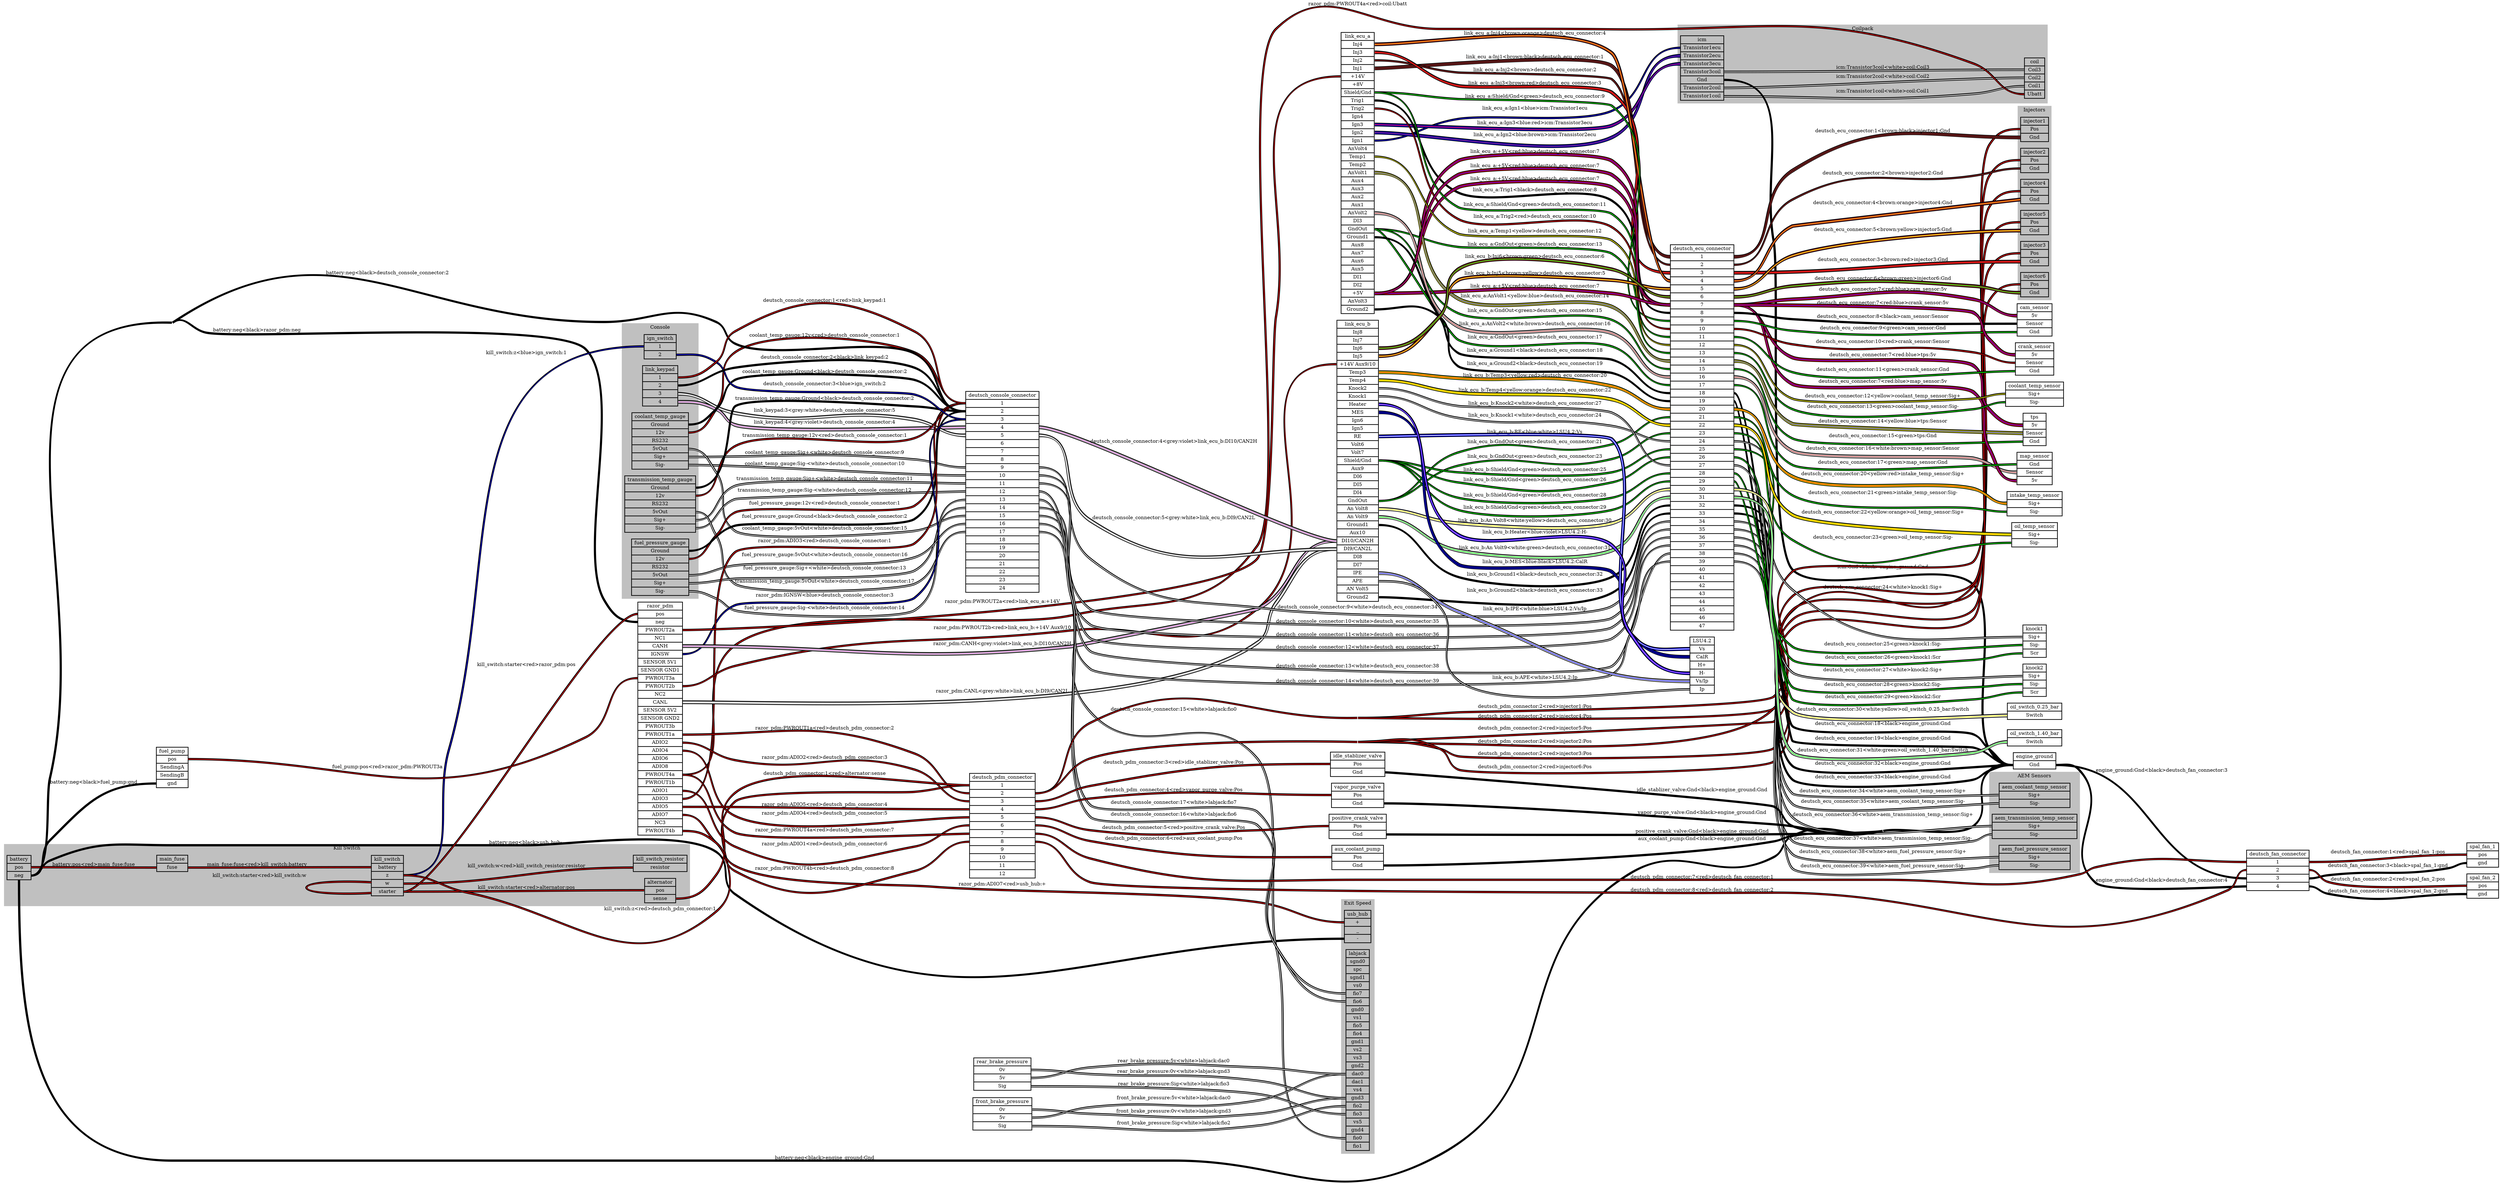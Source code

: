 graph "" {
	graph [bb="0,0,7155,3639",
		concentrate=true,
		rankdir=LR,
		ranksep=1.5
	];
	node [label="\N"];
	subgraph cluster_Console {
		graph [bb="1778,604,1997,1387",
			color=grey,
			label=Console,
			lheight=0.21,
			lp="1887.5,1375.5",
			lwidth=0.79,
			style=filled
		];
		ign_switch	[height=0.97222,
			label="ign_switch | <1> 1 | <2> 2 ",
			pos="1887.5,1321",
			rects="1841.5,1332.5,1933.5,1355.5 1841.5,1309.5,1933.5,1332.5 1841.5,1286.5,1933.5,1309.5",
			shape=record,
			style=bold,
			width=1.2778];
		link_keypad	[height=1.6111,
			label="link_keypad | <1> 1 | <2> 2 | <3> 3 | <4> 4 ",
			pos="1887.5,1210",
			rects="1837,1244.5,1938,1267.5 1837,1221.5,1938,1244.5 1837,1198.5,1938,1221.5 1837,1175.5,1938,1198.5 1837,1152.5,1938,1175.5",
			shape=record,
			style=bold,
			width=1.4028];
		coolant_temp_gauge	[height=2.25,
			label="coolant_temp_gauge | <Ground> Ground | <12v> 12v | <RS232> RS232 | <5vOut> 5vOut | <Sig+> Sig+ | <Sig-> Sig- ",
			pos="1887.5,1053",
			rects="1806.5,1110.5,1968.5,1133.5 1806.5,1087.5,1968.5,1110.5 1806.5,1064.5,1968.5,1087.5 1806.5,1041.5,1968.5,1064.5 1806.5,1018.5,1968.5,\
1041.5 1806.5,995.5,1968.5,1018.5 1806.5,972.5,1968.5,995.5",
			shape=record,
			style=bold,
			width=2.25];
		transmission_temp_gauge	[height=2.25,
			label="transmission_temp_gauge | <Ground> Ground | <12v> 12v | <RS232> RS232 | <5vOut> 5vOut | <Sig+> Sig+ | <Sig-> Sig- ",
			pos="1887.5,873",
			rects="1786,930.5,1989,953.5 1786,907.5,1989,930.5 1786,884.5,1989,907.5 1786,861.5,1989,884.5 1786,838.5,1989,861.5 1786,815.5,1989,838.5 \
1786,792.5,1989,815.5",
			shape=record,
			style=bold,
			width=2.8194];
		fuel_pressure_gauge	[height=2.25,
			label="fuel_pressure_gauge | <Ground> Ground | <12v> 12v | <RS232> RS232 | <5vOut> 5vOut | <Sig+> Sig+ | <Sig-> Sig- ",
			pos="1887.5,693",
			rects="1805.5,750.5,1969.5,773.5 1805.5,727.5,1969.5,750.5 1805.5,704.5,1969.5,727.5 1805.5,681.5,1969.5,704.5 1805.5,658.5,1969.5,681.5 \
1805.5,635.5,1969.5,658.5 1805.5,612.5,1969.5,635.5",
			shape=record,
			style=bold,
			width=2.2778];
	}
	subgraph cluster_Coilpack {
		graph [bb="4803,3406,5862.5,3629",
			color=grey,
			label=Coilpack,
			lheight=0.21,
			lp="5332.8,3617.5",
			lwidth=0.85,
			style=filled
		];
		icm	[height=2.5694,
			label="icm | <Transistor1ecu> Transistor1ecu | <Transistor2ecu> Transistor2ecu | <Transistor3ecu> Transistor3ecu | <Transistor3coil> Transistor3coil | <\
Gnd> Gnd | <Transistor2coil> Transistor2coil | <Transistor1coil> Transistor1coil ",
			pos="4873,3506",
			rects="4811,3575,4935,3598 4811,3552,4935,3575 4811,3529,4935,3552 4811,3506,4935,3529 4811,3483,4935,3506 4811,3460,4935,3483 4811,3437,\
4935,3460 4811,3414,4935,3437",
			shape=record,
			style=bold,
			width=1.7222];
		coil	[height=1.6111,
			label="coil | <Coil3> Coil3 | <Coil2> Coil2 | <Coil1> Coil1 | <Ubatt> Ubatt ",
			pos="5825.5,3478",
			rects="5796.5,3512.5,5854.5,3535.5 5796.5,3489.5,5854.5,3512.5 5796.5,3466.5,5854.5,3489.5 5796.5,3443.5,5854.5,3466.5 5796.5,3420.5,5854.5,\
3443.5",
			shape=record,
			style=bold,
			width=0.80556];
		icm:Transistor3coil -- coil:Coil3	[color="black:white:black",
			label="icm:Transistor3coil<white>coil:Coil3",
			labeltooltip="icm:Transistor3coil<white>coil:Coil3",
			lp="5391,3507.5",
			penwidth=2.5,
			pos="4936,3494 5318,3494 5413.5,3501 5795.5,3501"];
		icm:Transistor1coil -- coil:Coil1	[color="black:white:black",
			label="icm:Transistor1coil<white>coil:Coil1",
			labeltooltip="icm:Transistor1coil<white>coil:Coil1",
			lp="5391,3440.5",
			penwidth=2.5,
			pos="4936,3425 5253.4,3425 5333.7,3407.4 5650,3433 5715.2,3438.3 5730.1,3455 5795.5,3455"];
		icm:Transistor2coil -- coil:Coil2	[color="black:white:black",
			label="icm:Transistor2coil<white>coil:Coil2",
			labeltooltip="icm:Transistor2coil<white>coil:Coil2",
			lp="5391,3481.5",
			penwidth=2.5,
			pos="4936,3448 5127.1,3448 5604.4,3478 5795.5,3478"];
	}
	subgraph "cluster_Exit Speed" {
		graph [bb="3839,8,3934,735",
			color=grey,
			label="Exit Speed",
			lheight=0.21,
			lp="3886.5,723.5",
			lwidth=1.10,
			style=filled
		];
		labjack	[height=8,
			label="labjack | <sgnd0> sgnd0 | < spc>  spc | < sgnd1>  sgnd1 | < vs0>  vs0 | <fio7> fio7 | < fio6>  fio6 | < gnd0>  gnd0 | < vs1>  vs1 | <\
fio5> fio5 | < fio4>  fio4 | < gnd1>  gnd1 | < vs2>  vs2 | <vs3> vs3 | < gnd2>  gnd2 | < dac0>  dac0 | < dac1>  dac1 | <vs4> vs4 | < \
gnd3>  gnd3 | < fio2>  fio2 | < fio3>  fio3 | <vs5> vs5 | < gnd4>  gnd4 | < fio0>  fio0 | < fio1>  fio1 ",
			pos="3886,304",
			rects="3852.5,568.5,3919.5,591.5 3852.5,545.5,3919.5,568.5 3852.5,522.5,3919.5,545.5 3852.5,499.5,3919.5,522.5 3852.5,476.5,3919.5,499.5 \
3852.5,453.5,3919.5,476.5 3852.5,430.5,3919.5,453.5 3852.5,407.5,3919.5,430.5 3852.5,384.5,3919.5,407.5 3852.5,361.5,3919.5,384.5 \
3852.5,338.5,3919.5,361.5 3852.5,315.5,3919.5,338.5 3852.5,292.5,3919.5,315.5 3852.5,269.5,3919.5,292.5 3852.5,246.5,3919.5,269.5 \
3852.5,223.5,3919.5,246.5 3852.5,200.5,3919.5,223.5 3852.5,177.5,3919.5,200.5 3852.5,154.5,3919.5,177.5 3852.5,131.5,3919.5,154.5 \
3852.5,108.5,3919.5,131.5 3852.5,85.5,3919.5,108.5 3852.5,62.5,3919.5,85.5 3852.5,39.5,3919.5,62.5 3852.5,16.5,3919.5,39.5",
			shape=record,
			style=bold,
			width=0.93056];
		usb_hub	[height=1.2917,
			label="usb_hub | <+> + | <_> _ | <-> - ",
			pos="3886,657",
			rects="3848,680,3924,703 3848,657,3924,680 3848,634,3924,657 3848,611,3924,634",
			shape=record,
			style=bold,
			width=1.0556];
	}
	subgraph "cluster_AEM Sensors" {
		graph [bb="5696,1363,5955,1648",
			color=grey,
			label="AEM Sensors",
			lheight=0.21,
			lp="5825.5,1636.5",
			lwidth=1.35,
			style=filled
		];
		aem_coolant_temp_sensor	[height=0.97222,
			label="aem_coolant_temp_sensor | <Sig+> Sig+ | <Sig-> Sig- ",
			pos="5825.5,1582",
			rects="5724,1593.5,5927,1616.5 5724,1570.5,5927,1593.5 5724,1547.5,5927,1570.5",
			shape=record,
			style=bold,
			width=2.8194];
		aem_transmission_temp_sensor	[height=0.97222,
			label="aem_transmission_temp_sensor | <Sig+> Sig+ | <Sig-> Sig- ",
			pos="5825.5,1494",
			rects="5704,1505.5,5947,1528.5 5704,1482.5,5947,1505.5 5704,1459.5,5947,1482.5",
			shape=record,
			style=bold,
			width=3.375];
		aem_fuel_pressure_sensor	[height=0.97222,
			label="aem_fuel_pressure_sensor | <Sig+> Sig+ | <Sig-> Sig- ",
			pos="5825.5,1406",
			rects="5723.5,1417.5,5927.5,1440.5 5723.5,1394.5,5927.5,1417.5 5723.5,1371.5,5927.5,1394.5",
			shape=record,
			style=bold,
			width=2.8333];
	}
	subgraph cluster_Injectors {
		graph [bb="5777.5,2804,5873.5,3353",
			color=grey,
			label=Injectors,
			lheight=0.21,
			lp="5825.5,3341.5",
			lwidth=0.89,
			style=filled
		];
		injector1	[height=0.97222,
			label="injector1 | <Pos> Pos | <Gnd> Gnd ",
			pos="5825.5,3287",
			rects="5785.5,3298.5,5865.5,3321.5 5785.5,3275.5,5865.5,3298.5 5785.5,3252.5,5865.5,3275.5",
			shape=record,
			style=bold,
			width=1.1111];
		injector2	[height=0.97222,
			label="injector2 | <Pos> Pos | <Gnd> Gnd ",
			pos="5825.5,3199",
			rects="5785.5,3210.5,5865.5,3233.5 5785.5,3187.5,5865.5,3210.5 5785.5,3164.5,5865.5,3187.5",
			shape=record,
			style=bold,
			width=1.1111];
		injector3	[height=0.97222,
			label="injector3 | <Pos> Pos | <Gnd> Gnd ",
			pos="5825.5,3111",
			rects="5785.5,3122.5,5865.5,3145.5 5785.5,3099.5,5865.5,3122.5 5785.5,3076.5,5865.5,3099.5",
			shape=record,
			style=bold,
			width=1.1111];
		injector4	[height=0.97222,
			label="injector4 | <Pos> Pos | <Gnd> Gnd ",
			pos="5825.5,3023",
			rects="5785.5,3034.5,5865.5,3057.5 5785.5,3011.5,5865.5,3034.5 5785.5,2988.5,5865.5,3011.5",
			shape=record,
			style=bold,
			width=1.1111];
		injector5	[height=0.97222,
			label="injector5 | <Pos> Pos | <Gnd> Gnd ",
			pos="5825.5,2935",
			rects="5785.5,2946.5,5865.5,2969.5 5785.5,2923.5,5865.5,2946.5 5785.5,2900.5,5865.5,2923.5",
			shape=record,
			style=bold,
			width=1.1111];
		injector6	[height=0.97222,
			label="injector6 | <Pos> Pos | <Gnd> Gnd ",
			pos="5825.5,2847",
			rects="5785.5,2858.5,5865.5,2881.5 5785.5,2835.5,5865.5,2858.5 5785.5,2812.5,5865.5,2835.5",
			shape=record,
			style=bold,
			width=1.1111];
	}
	subgraph "cluster_Kill Switch" {
		graph [bb="8,2119,1972.5,2293",
			color=grey,
			label="Kill Switch",
			lheight=0.21,
			lp="990.25,2281.5",
			lwidth=1.08,
			style=filled
		];
		battery	[height=0.97222,
			label="battery | <pos> pos | <neg> neg ",
			pos="50.5,2162",
			rects="16,2173.5,85,2196.5 16,2150.5,85,2173.5 16,2127.5,85,2150.5",
			shape=record,
			style=bold,
			width=0.95833];
		main_fuse	[height=0.65278,
			label="main_fuse | <fuse> fuse ",
			pos="489.5,2198",
			rects="445,2198,534,2221 445,2175,534,2198",
			shape=record,
			style=bold,
			width=1.2361];
		battery:pos -- main_fuse:fuse	[color="black:red:black",
			label="battery:pos<red>main_fuse:fuse",
			labeltooltip="battery:pos<red>main_fuse:fuse",
			lp="264.5,2191.5",
			penwidth=2.5,
			pos="85,2162 244.91,2162 284.09,2186 444,2186"];
		kill_switch	[height=1.6111,
			label="kill_switch | <battery> battery | <z> z | <w> w | <starter> starter ",
			pos="1106,2194",
			rects="1060,2228.5,1152,2251.5 1060,2205.5,1152,2228.5 1060,2182.5,1152,2205.5 1060,2159.5,1152,2182.5 1060,2136.5,1152,2159.5",
			shape=record,
			style=bold,
			width=1.2778];
		main_fuse:fuse -- kill_switch:battery	[color="black:red:black",
			label="main_fuse:fuse<red>kill_switch:battery",
			labeltooltip="main_fuse:fuse<red>kill_switch:battery",
			lp="732.5,2215.5",
			penwidth=2.5,
			pos="535,2186 768.3,2186 825.7,2217 1059,2217"];
		kill_switch:starter -- kill_switch:w	[color="black:red:black",
			label="kill_switch:starter<red>kill_switch:w",
			labeltooltip="kill_switch:starter<red>kill_switch:w",
			lp="739.5,2194",
			penwidth=2.5,
			pos="1059.9,2144.2 979.57,2139.6 874,2142.6 874,2159.5 874,2176.4 979.57,2179.4 1059.9,2174.8"];
		alternator	[height=0.97222,
			label="alternator | <pos> pos | <sense> sense ",
			pos="1887.5,2162",
			rects="1843,2173.5,1932,2196.5 1843,2150.5,1932,2173.5 1843,2127.5,1932,2150.5",
			shape=record,
			style=bold,
			width=1.2361];
		kill_switch:starter -- alternator:pos	[color="black:red:black",
			label="kill_switch:starter<red>alternator:pos",
			labeltooltip="kill_switch:starter<red>alternator:pos",
			lp="1504.5,2167.5",
			penwidth=2.5,
			pos="1153,2148 1459.1,2148 1535.4,2162 1841.5,2162"];
		kill_switch_resistor	[height=0.65278,
			label="kill_switch_resistor | <resistor> resistor ",
			pos="1887.5,2238",
			rects="1810.5,2238,1964.5,2261 1810.5,2215,1964.5,2238",
			shape=record,
			style=bold,
			width=2.1389];
		kill_switch:w -- kill_switch_resistor:resistor	[color="black:red:black",
			label="kill_switch:w<red>kill_switch_resistor:resistor",
			labeltooltip="kill_switch:w<red>kill_switch_resistor:resistor",
			lp="1504.5,2228.5",
			penwidth=2.5,
			pos="1153,2171 1445.8,2171 1516.7,2226 1809.5,2226"];
	}
	battery:neg -- usb_hub:"-"	[color="black:black:black",
		label="battery:neg<black>usb_hub:-",
		labeltooltip="battery:neg<black>usb_hub:-",
		lp="1504.5,438.5",
		penwidth=2.5,
		pos="50.5,2126 50.5,1685.2 329.11,1584.9 731.5,1405;733.5,1405 1057.9,1165.3 788.89,827.52 1105,577;1107,577 1546.4,228.8 3177.2,-192.46 \
3598,178 3740.2,303.24 3516.7,468.31 3652,601 3714.2,662.03 3759.8,622 3847,622"];
	razor_pdm	[height=9.2778,
		label="razor_pdm | <pos> pos | <neg> neg | <PWROUT2a> PWROUT2a | <NC1> NC1 | <CANH> CANH | <IGNSW> IGNSW | <SENSOR 5V1> SENSOR 5V1 | <SENSOR \
GND1> SENSOR GND1 | <PWROUT3a> PWROUT3a | <PWROUT2b> PWROUT2b | <NC2> NC2 | <CANL> CANL | <SENSOR 5V2> SENSOR 5V2 | <SENSOR GND2> \
SENSOR GND2 | <PWROUT3b> PWROUT3b | <PWROUT1a> PWROUT1a | <ADIO2> ADIO2 | <ADIO4> ADIO4 | <ADIO6> ADIO6 | <ADIO8> ADIO8 | <PWROUT4a> \
PWROUT4a | <PWROUT1b> PWROUT1b | <ADIO1> ADIO1 | <ADIO3> ADIO3 | <ADIO5> ADIO5 | <ADIO7> ADIO7 | <NC3> NC3 | <PWROUT4b> PWROUT4b ",
		pos="1887.5,1775",
		rects="1823.5,2085.5,1951.5,2108.5 1823.5,2062.5,1951.5,2085.5 1823.5,2039.5,1951.5,2062.5 1823.5,2016.5,1951.5,2039.5 1823.5,1993.5,1951.5,\
2016.5 1823.5,1970.5,1951.5,1993.5 1823.5,1947.5,1951.5,1970.5 1823.5,1924.5,1951.5,1947.5 1823.5,1901.5,1951.5,1924.5 1823.5,1878.5,\
1951.5,1901.5 1823.5,1855.5,1951.5,1878.5 1823.5,1832.5,1951.5,1855.5 1823.5,1809.5,1951.5,1832.5 1823.5,1786.5,1951.5,1809.5 1823.5,\
1763.5,1951.5,1786.5 1823.5,1740.5,1951.5,1763.5 1823.5,1717.5,1951.5,1740.5 1823.5,1694.5,1951.5,1717.5 1823.5,1671.5,1951.5,1694.5 \
1823.5,1648.5,1951.5,1671.5 1823.5,1625.5,1951.5,1648.5 1823.5,1602.5,1951.5,1625.5 1823.5,1579.5,1951.5,1602.5 1823.5,1556.5,1951.5,\
1579.5 1823.5,1533.5,1951.5,1556.5 1823.5,1510.5,1951.5,1533.5 1823.5,1487.5,1951.5,1510.5 1823.5,1464.5,1951.5,1487.5 1823.5,1441.5,\
1951.5,1464.5",
		shape=record,
		style=bold,
		width=1.7778];
	battery:neg -- razor_pdm:neg	[color="black:black:black",
		label="battery:neg<black>razor_pdm:neg",
		labeltooltip="battery:neg<black>razor_pdm:neg",
		lp="732.5,2131.5",
		penwidth=2.5,
		pos="85,2139 858.21,2139 1049.3,2051 1822.5,2051"];
	engine_ground	[height=0.65278,
		label="engine_ground | <Gnd> Gnd ",
		pos="5825.5,1329",
		rects="5764.5,1329,5886.5,1352 5764.5,1306,5886.5,1329",
		shape=record,
		style=bold,
		width=1.6944];
	battery:neg -- engine_ground:Gnd	[color="black:black:black",
		label="battery:neg<black>engine_ground:Gnd",
		labeltooltip="battery:neg<black>engine_ground:Gnd",
		lp="2359,583.5",
		penwidth=2.5,
		pos="1107,577 1455.2,304.43 1659.8,576.22 2102,576 2330.4,575.89 2387.6,573.09 2616,576 3052.6,581.56 3240.6,350.31 3598,601 3651.9,638.82 \
3598.1,701.11 3652,739 3716.8,784.59 4999.5,768.41 5078,779 5337.4,813.98 5461.5,737.46 5650,919 5782.4,1046.5 5579.8,1316.7 5763.2,\
1317"];
	deutsch_console_connector	[height=8,
		label="deutsch_console_connector | <1> 1 | <2> 2 | <3> 3 | <4> 4 | <5> 5 | <6> 6 | <7> 7 | <8> 8 | <9> 9 | <10> 10 | <11> 11 | <12> 12 | <\
13> 13 | <14> 14 | <15> 15 | <16> 16 | <17> 17 | <18> 18 | <19> 19 | <20> 20 | <21> 21 | <22> 22 | <23> 23 | <24> 24 ",
		pos="2868,893",
		rects="2763,1157.5,2973,1180.5 2763,1134.5,2973,1157.5 2763,1111.5,2973,1134.5 2763,1088.5,2973,1111.5 2763,1065.5,2973,1088.5 2763,1042.5,\
2973,1065.5 2763,1019.5,2973,1042.5 2763,996.5,2973,1019.5 2763,973.5,2973,996.5 2763,950.5,2973,973.5 2763,927.5,2973,950.5 2763,\
904.5,2973,927.5 2763,881.5,2973,904.5 2763,858.5,2973,881.5 2763,835.5,2973,858.5 2763,812.5,2973,835.5 2763,789.5,2973,812.5 2763,\
766.5,2973,789.5 2763,743.5,2973,766.5 2763,720.5,2973,743.5 2763,697.5,2973,720.5 2763,674.5,2973,697.5 2763,651.5,2973,674.5 2763,\
628.5,2973,651.5 2763,605.5,2973,628.5",
		shape=record,
		style=bold,
		width=2.9167];
	battery:neg -- deutsch_console_connector:2	[color="black:black:black",
		label="battery:neg<black>deutsch_console_connector:2",
		labeltooltip="battery:neg<black>deutsch_console_connector:2",
		lp="1106,1405.5",
		penwidth=2.5,
		pos="733.5,1405 829.07,1362.5 2533.4,1455.2 2616,1391 2690.4,1333.2 2615.7,1263 2670,1186 2698.5,1145.6 2712.4,1123.1 2761.7,1123"];
	fuel_pump	[height=1.6111,
		label="fuel_pump | <pos> pos | <SendingA> SendingA | <SendingB> SendingB | <gnd> gnd ",
		pos="489.5,1940",
		rects="444,1974.5,535,1997.5 444,1951.5,535,1974.5 444,1928.5,535,1951.5 444,1905.5,535,1928.5 444,1882.5,535,1905.5",
		shape=record,
		style=bold,
		width=1.2639];
	battery:neg -- fuel_pump:gnd	[color="black:black:black",
		label="battery:neg<black>fuel_pump:gnd",
		labeltooltip="battery:neg<black>fuel_pump:gnd",
		lp="264.5,2029.5",
		penwidth=2.5,
		pos="85,2139 142.27,2139 97.799,2061.8 139,2022 244.76,1919.9 296.99,1894 444,1894"];
	kill_switch:z -- ign_switch:1	[color="black:blue:black",
		label="kill_switch:z<blue>ign_switch:1",
		labeltooltip="kill_switch:z<blue>ign_switch:1",
		lp="1504.5,2054.5",
		penwidth=2.5,
		pos="1153,2194 1399.9,2194 1593.6,1321 1840.5,1321"];
	kill_switch:starter -- razor_pdm:pos	[color="black:red:black",
		label="kill_switch:starter<red>razor_pdm:pos",
		labeltooltip="kill_switch:starter<red>razor_pdm:pos",
		lp="1504.5,2138.5",
		penwidth=2.5,
		pos="1153,2148 1234.7,2148 1254.7,2138.5 1336,2131 1485.8,2117.2 1523.9,2119.8 1673,2100 1739.9,2091.1 1755.1,2074 1822.5,2074"];
	deutsch_pdm_connector	[height=4.1667,
		label="deutsch_pdm_connector | <1> 1 | <2> 2 | <3> 3 | <4> 4 | <5> 5 | <6> 6 | <7> 7 | <8> 8 | <9> 9 | <10> 10 | <11> 11 | <12> 12 ",
		pos="2868,1600",
		rects="2774,1726.5,2962,1749.5 2774,1703.5,2962,1726.5 2774,1680.5,2962,1703.5 2774,1657.5,2962,1680.5 2774,1634.5,2962,1657.5 2774,1611.5,\
2962,1634.5 2774,1588.5,2962,1611.5 2774,1565.5,2962,1588.5 2774,1542.5,2962,1565.5 2774,1519.5,2962,1542.5 2774,1496.5,2962,1519.5 \
2774,1473.5,2962,1496.5 2774,1450.5,2962,1473.5",
		shape=record,
		style=bold,
		width=2.6111];
	kill_switch:z -- deutsch_pdm_connector:1	[color="black:red:black",
		label="kill_switch:z<red>deutsch_pdm_connector:1",
		labeltooltip="kill_switch:z<red>deutsch_pdm_connector:1",
		lp="1887.5,2300.5",
		penwidth=2.5,
		pos="1153,2194 1236.9,2194 1253.2,2226.4 1336,2240 1648.6,2291.3 1734.3,2314.6 2048,2271 2307.9,2234.9 2441,2305.5 2616,2110 2713.1,2001.6 \
2592.3,1910.1 2670,1787 2699.8,1739.8 2717.1,1715 2773,1715"];
	icm:Gnd -- engine_ground:Gnd	[color="black:black:black",
		label="icm:Gnd<black>engine_ground:Gnd",
		labeltooltip="icm:Gnd<black>engine_ground:Gnd",
		lp="5391,2241.5",
		penwidth=2.5,
		pos="4936,3471 5257.4,3471 5030,3079.8 5078,2762 5095.6,2645.4 5045.9,2314.6 5132,2234 5174,2194.6 5608.9,2255.4 5650,2215 5717.9,2148.2 \
5647.5,1441 5696,1359 5714,1328.6 5728.2,1317 5763.5,1317"];
	link_keypad:4 -- deutsch_console_connector:4	[color="black:grey:violet:grey:black",
		label="link_keypad:4<grey:violet>deutsch_console_connector:4",
		labeltooltip="link_keypad:4<grey:violet>deutsch_console_connector:4",
		lp="2359,1003.5",
		penwidth=2.5,
		pos="1939.5,1164 1988.6,1164 2010.6,1174.8 2048,1143 2101,1097.9 2044.9,1035.8 2102,996 2148.8,963.31 2560.7,981.69 2616,996 2687.8,1014.6 \
2687.8,1077 2762,1077"];
	link_keypad:3 -- deutsch_console_connector:5	[color="black:grey:white:grey:black",
		label="link_keypad:3<grey:white>deutsch_console_connector:5",
		labeltooltip="link_keypad:3<grey:white>deutsch_console_connector:5",
		lp="2359,966.5",
		penwidth=2.5,
		pos="1939.5,1187 1991.5,1187 2013.1,1181.6 2048,1143 2105.2,1079.8 2033.8,1010.1 2102,959 2147.7,924.77 2561.2,942.75 2616,959 2690.2,\
981.02 2684.6,1054 2762,1054"];
	coolant_temp_gauge:"12v" -- deutsch_console_connector:1	[color="black:red:black",
		label="coolant_temp_gauge:12v<red>deutsch_console_connector:1",
		labeltooltip="coolant_temp_gauge:12v<red>deutsch_console_connector:1",
		lp="2359,1344.5",
		penwidth=2.5,
		pos="1969.5,1076 2015.4,1076 2022.7,1104.7 2048,1143 2092.2,1209.8 2037.4,1267.6 2102,1315 2148,1348.8 2564.1,1338.8 2616,1315 2706.3,\
1273.7 2662.7,1146 2762,1146"];
	coolant_temp_gauge:Ground -- deutsch_console_connector:2	[color="black:black:black",
		label="coolant_temp_gauge:Ground<black>deutsch_console_connector:2",
		labeltooltip="coolant_temp_gauge:Ground<black>deutsch_console_connector:2",
		lp="2359,1222.5",
		penwidth=2.5,
		pos="1969.5,1099 2009.5,1099 2016.6,1118.3 2048,1143 2075.7,1164.8 2069.7,1186.9 2102,1201 2154.4,1223.8 2560.6,1214.9 2616,1201 2687.4,\
1183.1 2688.4,1123 2762,1123"];
	coolant_temp_gauge:"Sig+" -- deutsch_console_connector:9	[color="black:white:black",
		label="coolant_temp_gauge:Sig+<white>deutsch_console_connector:9",
		labeltooltip="coolant_temp_gauge:Sig+<white>deutsch_console_connector:9",
		lp="2359,927.5",
		penwidth=2.5,
		pos="1969.5,1007 2009.5,1007 2014.8,985.31 2048,963 2073.5,945.89 2073,930.12 2102,920 2209.8,882.31 2502.9,904.05 2616,920 2682.9,929.43 \
2694.5,962 2762,962"];
	coolant_temp_gauge:"Sig-" -- deutsch_console_connector:10	[color="black:white:black",
		label="coolant_temp_gauge:Sig-<white>deutsch_console_connector:10",
		labeltooltip="coolant_temp_gauge:Sig-<white>deutsch_console_connector:10",
		lp="2359,888.5",
		penwidth=2.5,
		pos="1969.5,984 2005.6,984 2018.7,984.13 2048,963 2083.4,937.47 2063.6,901.7 2102,881 2152.3,853.91 2559.9,870.27 2616,881 2684.6,894.12 \
2692.2,939 2762,939"];
	coolant_temp_gauge:"5vOut" -- deutsch_console_connector:15	[color="black:white:black",
		label="coolant_temp_gauge:5vOut<white>deutsch_console_connector:15",
		labeltooltip="coolant_temp_gauge:5vOut<white>deutsch_console_connector:15",
		lp="2359,699.5",
		penwidth=2.5,
		pos="1969.5,1030 2116.2,1030 2045.5,738.34 2102,692 2146.2,655.78 2562.7,671.48 2616,692 2697.6,723.43 2674.5,824 2762,824"];
	transmission_temp_gauge:"12v" -- deutsch_console_connector:1	[color="black:red:black",
		label="transmission_temp_gauge:12v<red>deutsch_console_connector:1",
		labeltooltip="transmission_temp_gauge:12v<red>deutsch_console_connector:1",
		lp="2359,1306.5",
		penwidth=2.5,
		pos="1990.5,896 2029.7,896 2031.3,927.49 2048,963 2108.3,1091.1 1993.7,1185.7 2102,1277 2145.7,1313.8 2562.7,1297.4 2616,1277 2697.4,\
1245.8 2674.8,1146 2762,1146"];
	transmission_temp_gauge:Ground -- deutsch_console_connector:2	[color="black:black:black",
		label="transmission_temp_gauge:Ground<black>deutsch_console_connector:2",
		labeltooltip="transmission_temp_gauge:Ground<black>deutsch_console_connector:2",
		lp="2359,1117.5",
		penwidth=2.5,
		pos="1990.5,919 2022.7,919 2028.2,937.66 2048,963 2085.1,1010.3 2052.5,1052.9 2102,1087 2149.1,1119.4 2559,1106.2 2616,1110 2681,1114.3 \
2696.9,1123 2762,1123"];
	transmission_temp_gauge:"Sig+" -- deutsch_console_connector:11	[color="black:white:black",
		label="transmission_temp_gauge:Sig+<white>deutsch_console_connector:11",
		labeltooltip="transmission_temp_gauge:Sig+<white>deutsch_console_connector:11",
		lp="2359,851.5",
		penwidth=2.5,
		pos="1990.5,827 2129.6,827 2481,810.59 2616,844 2686.2,861.38 2689.6,916 2762,916"];
	transmission_temp_gauge:"Sig-" -- deutsch_console_connector:12	[color="black:white:black",
		label="transmission_temp_gauge:Sig-<white>deutsch_console_connector:12",
		labeltooltip="transmission_temp_gauge:Sig-<white>deutsch_console_connector:12",
		lp="2359,811.5",
		penwidth=2.5,
		pos="1990.5,804 2129.5,804 2482.2,766.43 2616,804 2689.2,824.54 2686,893 2762,893"];
	transmission_temp_gauge:"5vOut" -- deutsch_console_connector:17	[color="black:white:black",
		label="transmission_temp_gauge:5vOut<white>deutsch_console_connector:17",
		labeltooltip="transmission_temp_gauge:5vOut<white>deutsch_console_connector:17",
		lp="2359,623.5",
		penwidth=2.5,
		pos="1990.5,850 2029.7,850 2028.8,817.23 2048,783 2086.1,714.96 2038.9,661.9 2102,616 2148.2,582.4 2563.8,592.78 2616,616 2704.6,655.4 \
2665.1,778 2762,778"];
	fuel_pressure_gauge:"12v" -- deutsch_console_connector:1	[color="black:red:black",
		label="fuel_pressure_gauge:12v<red>deutsch_console_connector:1",
		labeltooltip="fuel_pressure_gauge:12v<red>deutsch_console_connector:1",
		lp="2359,1262.5",
		penwidth=2.5,
		pos="1970.5,716 2016,716 2026.6,742.79 2048,783 2095.4,872.13 2026.5,1167 2102,1234 2144.7,1271.9 2561,1249.3 2616,1234 2689,1213.7 2686.2,\
1146 2762,1146"];
	fuel_pressure_gauge:Ground -- deutsch_console_connector:2	[color="black:black:black",
		label="fuel_pressure_gauge:Ground<black>deutsch_console_connector:2",
		labeltooltip="fuel_pressure_gauge:Ground<black>deutsch_console_connector:2",
		lp="2359,1075.5",
		penwidth=2.5,
		pos="1970.5,739 2010.1,739 2024.7,750.93 2048,783 2118.8,880.66 2010,970.94 2102,1049 2123.8,1067.5 2588,1062.4 2616,1068 2684,1081.7 \
2692.7,1123 2762,1123"];
	fuel_pressure_gauge:"Sig+" -- deutsch_console_connector:13	[color="black:white:black",
		label="fuel_pressure_gauge:Sig+<white>deutsch_console_connector:13",
		labeltooltip="fuel_pressure_gauge:Sig+<white>deutsch_console_connector:13",
		lp="2359,776.5",
		penwidth=2.5,
		pos="1970.5,647 2043.4,647 2033.4,720.45 2102,745 2209.7,783.52 2507.7,732.39 2616,769 2690.7,794.26 2683.1,870 2762,870"];
	fuel_pressure_gauge:"Sig-" -- deutsch_console_connector:14	[color="black:white:black",
		label="fuel_pressure_gauge:Sig-<white>deutsch_console_connector:14",
		labeltooltip="fuel_pressure_gauge:Sig-<white>deutsch_console_connector:14",
		lp="2359,733.5",
		penwidth=2.5,
		pos="1970.5,624 2039.6,624 2036,686.58 2102,707 2211.2,740.78 2509.2,685.25 2616,726 2694.7,756.04 2677.7,847 2762,847"];
	fuel_pressure_gauge:"5vOut" -- deutsch_console_connector:16	[color="black:white:black",
		label="fuel_pressure_gauge:5vOut<white>deutsch_console_connector:16",
		labeltooltip="fuel_pressure_gauge:5vOut<white>deutsch_console_connector:16",
		lp="2359,659.5",
		penwidth=2.5,
		pos="1970.5,670 2029.5,670 2043.1,656.01 2102,652 2159,648.12 2563.3,629.88 2616,652 2701.5,687.92 2669.3,801 2762,801"];
	razor_pdm:PWROUT4a -- coil:Ubatt	[color="black:red:black",
		label="razor_pdm:PWROUT4a<red>coil:Ubatt",
		labeltooltip="razor_pdm:PWROUT4a<red>coil:Ubatt",
		lp="3886,3579.5",
		penwidth=2.5,
		pos="1952.5,1614 2041.4,1614 2035.4,1688.1 2102,1747 2329.9,1948.5 2480.3,1926.7 2616,2199 2687,2341.4 2581.1,2781 2670,2913 3195.4,3692.7 \
3732.6,3513.2 4668,3608 5104,3652.2 5237.8,3667.9 5650,3519 5720.9,3493.4 5720.2,3432 5795.5,3432"];
	razor_pdm:ADIO7 -- usb_hub:"+"	[color="black:red:black",
		label="razor_pdm:ADIO7<red>usb_hub:+",
		labeltooltip="razor_pdm:ADIO7<red>usb_hub:+",
		lp="2868,1433.5",
		penwidth=2.5,
		pos="1952.5,1499 2026.2,1499 2549.5,1523.9 2616,1492 2650.2,1475.6 2641.3,1450.7 2670,1426 2825.2,1292.3 2943.5,1354.2 3066,1190 3124.4,\
1111.7 3052.9,1048 3120,977 3273,815.23 3405.4,938.7 3598,827 3626.3,810.59 3625.5,796.17 3652,777 3732.3,718.92 3747.9,669 3847,\
669"];
	razor_pdm:IGNSW -- deutsch_console_connector:3	[color="black:blue:black",
		label="razor_pdm:IGNSW<blue>deutsch_console_connector:3",
		labeltooltip="razor_pdm:IGNSW<blue>deutsch_console_connector:3",
		lp="2359,1189.5",
		penwidth=2.5,
		pos="1952.5,1959 2040.4,1959 2035.3,1239.2 2102,1182 2123.7,1163.4 2588.1,1169.3 2616,1163 2684.9,1147.4 2691.3,1100 2762,1100"];
	razor_pdm:ADIO3 -- deutsch_console_connector:1	[color="black:red:black",
		label="razor_pdm:ADIO3<red>deutsch_console_connector:1",
		labeltooltip="razor_pdm:ADIO3<red>deutsch_console_connector:1",
		lp="2359,1445.5",
		penwidth=2.5,
		pos="1952.5,1545 2034.2,1545 2024.8,1464.6 2102,1438 2156,1419.4 2568.7,1448.1 2616,1416 2664.7,1382.9 2642.5,1347.1 2670,1295 2706.4,\
1226.2 2684.2,1146 2762,1146"];
	razor_pdm:PWROUT1a -- deutsch_pdm_connector:2	[color="black:red:black",
		label="razor_pdm:PWROUT1a<red>deutsch_pdm_connector:2",
		labeltooltip="razor_pdm:PWROUT1a<red>deutsch_pdm_connector:2",
		lp="2359,1735.5",
		penwidth=2.5,
		pos="1952.5,1729 2247.6,1729 2321.6,1725.9 2616,1707 2686,1702.5 2702.9,1692 2773,1692"];
	razor_pdm:ADIO2 -- deutsch_pdm_connector:3	[color="black:red:black",
		label="razor_pdm:ADIO2<red>deutsch_pdm_connector:3",
		labeltooltip="razor_pdm:ADIO2<red>deutsch_pdm_connector:3",
		lp="2359,1695.5",
		penwidth=2.5,
		pos="1952.5,1706 2019.4,1706 2035.3,1693 2102,1688 2250.8,1677 2623.8,1669 2773,1669"];
	razor_pdm:ADIO5 -- deutsch_pdm_connector:4	[color="black:red:black",
		label="razor_pdm:ADIO5<red>deutsch_pdm_connector:4",
		labeltooltip="razor_pdm:ADIO5<red>deutsch_pdm_connector:4",
		lp="2359,1547.5",
		penwidth=2.5,
		pos="1952.5,1522 2026.2,1522 2545.8,1517.5 2616,1540 2696.2,1565.7 2688.8,1646 2773,1646"];
	razor_pdm:ADIO4 -- deutsch_pdm_connector:5	[color="black:red:black",
		label="razor_pdm:ADIO4<red>deutsch_pdm_connector:5",
		labeltooltip="razor_pdm:ADIO4<red>deutsch_pdm_connector:5",
		lp="2359,1658.5",
		penwidth=2.5,
		pos="1952.5,1683 2020.4,1683 2034.6,1659.5 2102,1651 2328.8,1622.5 2387.6,1641.3 2616,1631 2685.8,1627.9 2703.1,1623 2773,1623"];
	razor_pdm:ADIO1 -- deutsch_pdm_connector:6	[color="black:red:black",
		label="razor_pdm:ADIO1<red>deutsch_pdm_connector:6",
		labeltooltip="razor_pdm:ADIO1<red>deutsch_pdm_connector:6",
		lp="2359,1613.5",
		penwidth=2.5,
		pos="1952.5,1568 2019.9,1568 2034.9,1587.1 2102,1593 2399.1,1619.2 2474.8,1600 2773,1600"];
	razor_pdm:PWROUT4a -- deutsch_pdm_connector:7	[color="black:red:black",
		label="razor_pdm:PWROUT4a<red>deutsch_pdm_connector:7",
		labeltooltip="razor_pdm:PWROUT4a<red>deutsch_pdm_connector:7",
		lp="2359,1581.5",
		penwidth=2.5,
		pos="1952.5,1614 2021.3,1614 2033.8,1583 2102,1574 2397.7,1535.1 2474.8,1577 2773,1577"];
	razor_pdm:PWROUT4b -- deutsch_pdm_connector:8	[color="black:red:black",
		label="razor_pdm:PWROUT4b<red>deutsch_pdm_connector:8",
		labeltooltip="razor_pdm:PWROUT4b<red>deutsch_pdm_connector:8",
		lp="2359,1509.5",
		penwidth=2.5,
		pos="1952.5,1453 2100.3,1453 2471,1473.1 2616,1502 2688.1,1516.4 2699.5,1554 2773,1554"];
	link_ecu_a	[height=11.194,
		label="link_ecu_a | <Inj4> Inj4 | <Inj3> Inj3 | <Inj2> Inj2 | <Inj1> Inj1 | <+14V> +14V | <+8V> +8V | <Shield/Gnd> Shield/Gnd | <Trig1> \
Trig1 | <Trig2> Trig2 | <Ign4> Ign4 | <Ign3> Ign3 | <Ign2> Ign2 | <Ign1> Ign1 | <AnVolt4> AnVolt4 | <Temp1> Temp1 | <Temp2> Temp2 | <\
AnVolt1> AnVolt1 | <Aux4> Aux4 | <Aux3> Aux3 | <Aux2> Aux2 | <Aux1> Aux1 | <AnVolt2> AnVolt2 | <DI3> DI3 | <GndOut> GndOut | <Ground1> \
Ground1 | <Aux8> Aux8 | <Aux7> Aux7 | <Aux6> Aux6 | <Aux5> Aux5 | <DI1> DI1 | <DI2> DI2 | <+5V> +5V | <AnVolt3> AnVolt3 | <Ground2> \
Ground2 ",
		pos="3886,2742",
		rects="3838.5,3121.5,3933.5,3144.5 3838.5,3098.5,3933.5,3121.5 3838.5,3075.5,3933.5,3098.5 3838.5,3052.5,3933.5,3075.5 3838.5,3029.5,3933.5,\
3052.5 3838.5,3006.5,3933.5,3029.5 3838.5,2983.5,3933.5,3006.5 3838.5,2960.5,3933.5,2983.5 3838.5,2937.5,3933.5,2960.5 3838.5,2914.5,\
3933.5,2937.5 3838.5,2891.5,3933.5,2914.5 3838.5,2868.5,3933.5,2891.5 3838.5,2845.5,3933.5,2868.5 3838.5,2822.5,3933.5,2845.5 3838.5,\
2799.5,3933.5,2822.5 3838.5,2776.5,3933.5,2799.5 3838.5,2753.5,3933.5,2776.5 3838.5,2730.5,3933.5,2753.5 3838.5,2707.5,3933.5,2730.5 \
3838.5,2684.5,3933.5,2707.5 3838.5,2661.5,3933.5,2684.5 3838.5,2638.5,3933.5,2661.5 3838.5,2615.5,3933.5,2638.5 3838.5,2592.5,3933.5,\
2615.5 3838.5,2569.5,3933.5,2592.5 3838.5,2546.5,3933.5,2569.5 3838.5,2523.5,3933.5,2546.5 3838.5,2500.5,3933.5,2523.5 3838.5,2477.5,\
3933.5,2500.5 3838.5,2454.5,3933.5,2477.5 3838.5,2431.5,3933.5,2454.5 3838.5,2408.5,3933.5,2431.5 3838.5,2385.5,3933.5,2408.5 3838.5,\
2362.5,3933.5,2385.5 3838.5,2339.5,3933.5,2362.5",
		shape=record,
		style=bold,
		width=1.3194];
	razor_pdm:PWROUT2a -- link_ecu_a:"+14V"	[color="black:red:black",
		label="razor_pdm:PWROUT2a<red>link_ecu_a:+14V",
		labeltooltip="razor_pdm:PWROUT2a<red>link_ecu_a:+14V",
		lp="2868,2901.5",
		penwidth=2.5,
		pos="1952.5,2028 2051.5,2028 2026.6,2128.9 2102,2193 2752.5,2746 2983.2,3018 3837,3018"];
	link_ecu_b	[height=11.194,
		label="link_ecu_b | <Inj8> Inj8 | <Inj7> Inj7 | <Inj6> Inj6 | <Inj5> Inj5 | <+14V Aux9/10> +14V Aux9/10 | <Temp3> Temp3 | <Temp4> Temp4 | <\
Knock2> Knock2 | <Knock1> Knock1 | <Heater> Heater | <MES> MES | <Ign6> Ign6 | <Ign5> Ign5 | <RE> RE | <Volt6> Volt6 | <Volt7> Volt7 | <\
Shield/Gnd> Shield/Gnd | <Aux9> Aux9 | <DI6> DI6 | <DI5> DI5 | <DI4> DI4 | <GndOut> GndOut | <An Volt8> An Volt8 | <An Volt9> An \
Volt9 | <Ground1> Ground1 | <Aux10> Aux10 | <DI10/CAN2H> DI10/CAN2H | <DI9/CAN2L> DI9/CAN2L | <DI8> DI8 | <DI7> DI7 | <IPE> IPE | <\
APE> APE | <AN Volt5> AN Volt5 | <Ground2> Ground2 ",
		pos="3886,1918",
		rects="3826.5,2297.5,3945.5,2320.5 3826.5,2274.5,3945.5,2297.5 3826.5,2251.5,3945.5,2274.5 3826.5,2228.5,3945.5,2251.5 3826.5,2205.5,3945.5,\
2228.5 3826.5,2182.5,3945.5,2205.5 3826.5,2159.5,3945.5,2182.5 3826.5,2136.5,3945.5,2159.5 3826.5,2113.5,3945.5,2136.5 3826.5,2090.5,\
3945.5,2113.5 3826.5,2067.5,3945.5,2090.5 3826.5,2044.5,3945.5,2067.5 3826.5,2021.5,3945.5,2044.5 3826.5,1998.5,3945.5,2021.5 3826.5,\
1975.5,3945.5,1998.5 3826.5,1952.5,3945.5,1975.5 3826.5,1929.5,3945.5,1952.5 3826.5,1906.5,3945.5,1929.5 3826.5,1883.5,3945.5,1906.5 \
3826.5,1860.5,3945.5,1883.5 3826.5,1837.5,3945.5,1860.5 3826.5,1814.5,3945.5,1837.5 3826.5,1791.5,3945.5,1814.5 3826.5,1768.5,3945.5,\
1791.5 3826.5,1745.5,3945.5,1768.5 3826.5,1722.5,3945.5,1745.5 3826.5,1699.5,3945.5,1722.5 3826.5,1676.5,3945.5,1699.5 3826.5,1653.5,\
3945.5,1676.5 3826.5,1630.5,3945.5,1653.5 3826.5,1607.5,3945.5,1630.5 3826.5,1584.5,3945.5,1607.5 3826.5,1561.5,3945.5,1584.5 3826.5,\
1538.5,3945.5,1561.5 3826.5,1515.5,3945.5,1538.5",
		shape=record,
		style=bold,
		width=1.6528];
	razor_pdm:PWROUT2b -- link_ecu_b:"+14V Aux9/10"	[color="black:red:black",
		label="razor_pdm:PWROUT2b<red>link_ecu_b:+14V Aux9/10",
		labeltooltip="razor_pdm:PWROUT2b<red>link_ecu_b:+14V Aux9/10",
		lp="2868,2244.5",
		penwidth=2.5,
		pos="1952.5,1867 2037.9,1867 2031.2,2173.3 2102,2221 2154.4,2256.3 2606.9,2228.6 2670,2229 3082.4,2231.9 3186.6,2253 3598,2224 3699.5,\
2216.8 3723.2,2194 3825,2194"];
	razor_pdm:CANH -- link_ecu_b:"DI10/CAN2H"	[color="black:grey:violet:grey:black",
		label="razor_pdm:CANH<grey:violet>link_ecu_b:DI10/CAN2H",
		labeltooltip="razor_pdm:CANH<grey:violet>link_ecu_b:DI10/CAN2H",
		lp="2868,2338.5",
		penwidth=2.5,
		pos="1952.5,1982 2040,1982 2024.4,2069.6 2102,2110 2333.2,2230.3 2411.4,2223.3 2670,2256 3079.5,2307.8 3261.2,2460.6 3598,2222 3808.4,\
2072.9 3567.1,1688 3825,1688"];
	razor_pdm:CANL -- link_ecu_b:"DI9/CAN2L"	[color="black:grey:white:grey:black",
		label="razor_pdm:CANL<grey:white>link_ecu_b:DI9/CAN2L",
		labeltooltip="razor_pdm:CANL<grey:white>link_ecu_b:DI9/CAN2L",
		lp="2868,1824.5",
		penwidth=2.5,
		pos="1952.5,1821 2685.2,1821 2874.1,1833.4 3598,1720 3700.6,1703.9 3721.2,1665 3825,1665"];
	deutsch_fan_connector	[height=1.6111,
		label="deutsch_fan_connector | <1> 1 | <2> 2 | <3> 3 | <4> 4 ",
		pos="6522.5,795",
		rects="6433,829.5,6612,852.5 6433,806.5,6612,829.5 6433,783.5,6612,806.5 6433,760.5,6612,783.5 6433,737.5,6612,760.5",
		shape=record,
		style=bold,
		width=2.4861];
	engine_ground:Gnd -- deutsch_fan_connector:3	[color="black:black:black",
		label="engine_ground:Gnd<black>deutsch_fan_connector:3",
		labeltooltip="engine_ground:Gnd<black>deutsch_fan_connector:3",
		lp="6190,1295.5",
		penwidth=2.5,
		pos="5887.5,1317 6230.2,1317 6090.3,772 6433,772"];
	engine_ground:Gnd -- deutsch_fan_connector:4	[color="black:black:black",
		label="engine_ground:Gnd<black>deutsch_fan_connector:4",
		labeltooltip="engine_ground:Gnd<black>deutsch_fan_connector:4",
		lp="6190,766.5",
		penwidth=2.5,
		pos="5887.5,1317 6140.6,1317 5806.9,921.39 6001,759 6148.3,635.77 6240.9,749 6433,749"];
	deutsch_console_connector:3 -- ign_switch:2	[color="black:blue:black",
		label="deutsch_console_connector:3<blue>ign_switch:2",
		labeltooltip="deutsch_console_connector:3<blue>ign_switch:2",
		lp="2359,1037.5",
		penwidth=2.5,
		pos="2762,1100 2690,1100 2686.2,1046 2616,1030 2588.2,1023.7 2124.2,1012.1 2102,1030 2014.5,1100.5 2128.7,1198.8 2048,1277 2011.1,1312.7 \
1985.8,1298 1934.5,1298"];
	deutsch_console_connector:1 -- link_keypad:1	[color="black:red:black",
		label="deutsch_console_connector:1<red>link_keypad:1",
		labeltooltip="deutsch_console_connector:1<red>link_keypad:1",
		lp="2359,1380.5",
		penwidth=2.5,
		pos="2762,1146 2649.4,1146 2715.9,1301.2 2616,1353 2565.3,1379.3 2152.7,1379.2 2102,1353 2065.2,1334 2080.5,1302.7 2048,1277 2007.2,1244.7 \
1991.5,1233 1939.5,1233"];
	deutsch_console_connector:2 -- link_keypad:2	[color="black:black:black",
		label="deutsch_console_connector:2<black>link_keypad:2",
		labeltooltip="deutsch_console_connector:2<black>link_keypad:2",
		lp="2359,1155.5",
		penwidth=2.5,
		pos="2762,1123 2688.6,1123 2173.9,1133.3 2102,1148 2026.3,1163.4 2016.8,1210 1939.5,1210"];
	deutsch_console_connector:15 -- labjack:fio0	[color="black:white:black",
		label="deutsch_console_connector:15<white>labjack:fio0",
		labeltooltip="deutsch_console_connector:15<white>labjack:fio0",
		lp="3359,815.5",
		penwidth=2.5,
		pos="2974,824 3039.3,824 3055,814.28 3120,808 3173,802.87 3556.3,801.13 3598,768 3659.1,719.51 3626.7,674.8 3652,601 3736.2,355.07 3591,\
51 3851,51"];
	deutsch_console_connector:16 -- labjack:fio6	[color="black:white:black",
		label="deutsch_console_connector:16<white>labjack:fio6",
		labeltooltip="deutsch_console_connector:16<white>labjack:fio6",
		lp="3359,756.5",
		penwidth=2.5,
		pos="2974,801 3042.9,801 3052.8,764.18 3120,749 3224.2,725.47 3509.1,759.12 3598,700 3639.7,672.25 3619.8,639.4 3652,601 3724.8,514.27 \
3737.8,442 3851,442"];
	deutsch_console_connector:17 -- labjack:fio7	[color="black:white:black",
		label="deutsch_console_connector:17<white>labjack:fio7",
		labeltooltip="deutsch_console_connector:17<white>labjack:fio7",
		lp="3359,688.5",
		penwidth=2.5,
		pos="2974,778 3051.9,778 3049.4,713.96 3120,681 3427,537.66 3512.2,465 3851,465"];
	deutsch_console_connector:4 -- link_ecu_b:"DI10/CAN2H"	[color="black:grey:violet:grey:black",
		label="deutsch_console_connector:4<grey:violet>link_ecu_b:DI10/CAN2H",
		labeltooltip="deutsch_console_connector:4<grey:violet>link_ecu_b:DI10/CAN2H",
		lp="3359,1421.5",
		penwidth=2.5,
		pos="2974,1077 3051.2,1077 3055.9,1349 3120,1392 3208.3,1451.3 3507,1359.1 3598,1414 3638.6,1438.5 3623.5,1468.1 3652,1506 3719.1,1595.2 \
3713.4,1688 3825,1688"];
	deutsch_console_connector:5 -- link_ecu_b:"DI9/CAN2L"	[color="black:grey:white:grey:black",
		label="deutsch_console_connector:5<grey:white>link_ecu_b:DI9/CAN2L",
		labeltooltip="deutsch_console_connector:5<grey:white>link_ecu_b:DI9/CAN2L",
		lp="3359,1380.5",
		penwidth=2.5,
		pos="2974,1054 3122.3,1054 2995.9,1272.9 3120,1354 3164.5,1383.1 3554.5,1342.4 3598,1373 3650.2,1409.7 3615.6,1453.6 3652,1506 3711.5,\
1591.8 3720.6,1665 3825,1665"];
	deutsch_ecu_connector	[height=15.347,
		label="deutsch_ecu_connector | <1> 1 | <2> 2 | <3> 3 | <4> 4 | <5> 5 | <6> 6 | <7> 7 | <8> 8 | <9> 9 | <10> 10 | <11> 11 | <12> 12 | <13> \
13 | <14> 14 | <15> 15 | <16> 16 | <17> 17 | <18> 18 | <19> 19 | <20> 20 | <21> 21 | <22> 22 | <23> 23 | <24> 24 | <25> 25 | <26> \
26 | <27> 27 | <28> 28 | <29> 29 | <30> 30 | <31> 31 | <32> 32 | <33> 33 | <34> 34 | <35> 35 | <36> 36 | <37> 37 | <38> 38 | <39> \
39 | <40> 40 | <41> 41 | <42> 42 | <43> 43 | <44> 44 | <45> 45 | <46> 46 | <47> 47 ",
		pos="4873,1974",
		rects="4782,2503,4964,2526 4782,2480,4964,2503 4782,2457,4964,2480 4782,2434,4964,2457 4782,2411,4964,2434 4782,2388,4964,2411 4782,2365,\
4964,2388 4782,2342,4964,2365 4782,2319,4964,2342 4782,2296,4964,2319 4782,2273,4964,2296 4782,2250,4964,2273 4782,2227,4964,2250 \
4782,2204,4964,2227 4782,2181,4964,2204 4782,2158,4964,2181 4782,2135,4964,2158 4782,2112,4964,2135 4782,2089,4964,2112 4782,2066,\
4964,2089 4782,2043,4964,2066 4782,2020,4964,2043 4782,1997,4964,2020 4782,1974,4964,1997 4782,1951,4964,1974 4782,1928,4964,1951 \
4782,1905,4964,1928 4782,1882,4964,1905 4782,1859,4964,1882 4782,1836,4964,1859 4782,1813,4964,1836 4782,1790,4964,1813 4782,1767,\
4964,1790 4782,1744,4964,1767 4782,1721,4964,1744 4782,1698,4964,1721 4782,1675,4964,1698 4782,1652,4964,1675 4782,1629,4964,1652 \
4782,1606,4964,1629 4782,1583,4964,1606 4782,1560,4964,1583 4782,1537,4964,1560 4782,1514,4964,1537 4782,1491,4964,1514 4782,1468,\
4964,1491 4782,1445,4964,1468 4782,1422,4964,1445",
		shape=record,
		style=bold,
		width=2.5278];
	deutsch_console_connector:9 -- deutsch_ecu_connector:34	[color="black:white:black",
		label="deutsch_console_connector:9<white>deutsch_ecu_connector:34",
		labeltooltip="deutsch_console_connector:9<white>deutsch_ecu_connector:34",
		lp="3886,1260.5",
		penwidth=2.5,
		pos="2974,962 3104.6,962 3008.7,1148.7 3120,1217 3261.7,1303.9 4479.6,1193.2 4614,1291 4698.7,1352.7 4676.2,1732 4781,1732"];
	deutsch_console_connector:10 -- deutsch_ecu_connector:35	[color="black:white:black",
		label="deutsch_console_connector:10<white>deutsch_ecu_connector:35",
		labeltooltip="deutsch_console_connector:10<white>deutsch_ecu_connector:35",
		lp="3886,1370.5",
		penwidth=2.5,
		pos="2974,939 3154.9,939 2975.1,1210.7 3120,1319 3162.7,1350.9 3544.9,1352.6 3598,1357 4050.3,1394.9 4226.4,1224.7 4614,1461 4727.5,1530.2 \
4648.1,1709 4781,1709"];
	deutsch_console_connector:11 -- deutsch_ecu_connector:36	[color="black:white:black",
		label="deutsch_console_connector:11<white>deutsch_ecu_connector:36",
		labeltooltip="deutsch_console_connector:11<white>deutsch_ecu_connector:36",
		lp="3886,1299.5",
		penwidth=2.5,
		pos="2974,916 3136,916 2986.8,1157.8 3120,1250 3256.7,1344.7 4476.2,1236.1 4614,1329 4686.6,1377.9 4693.4,1686 4781,1686"];
	deutsch_console_connector:12 -- deutsch_ecu_connector:37	[color="black:white:black",
		label="deutsch_console_connector:12<white>deutsch_ecu_connector:37",
		labeltooltip="deutsch_console_connector:12<white>deutsch_ecu_connector:37",
		lp="3886,1210.5",
		penwidth=2.5,
		pos="2974,893 3111.6,893 3003.9,1092.2 3120,1166 3260.3,1255.1 4482.3,1142.6 4614,1244 4676.2,1291.8 4639.9,1338.8 4668,1412 4711.9,1526.2 \
4658.7,1663 4781,1663"];
	deutsch_console_connector:13 -- deutsch_ecu_connector:38	[color="black:white:black",
		label="deutsch_console_connector:13<white>deutsch_ecu_connector:38",
		labeltooltip="deutsch_console_connector:13<white>deutsch_ecu_connector:38",
		lp="3886,1173.5",
		penwidth=2.5,
		pos="2974,870 3109.6,870 3004.7,1066.5 3120,1138 3190.6,1181.8 4549.5,1142.6 4614,1195 4691.1,1257.7 4633.7,1318.7 4668,1412 4707,1518.2 \
4667.9,1640 4781,1640"];
	deutsch_console_connector:14 -- deutsch_ecu_connector:39	[color="black:white:black",
		label="deutsch_console_connector:14<white>deutsch_ecu_connector:39",
		labeltooltip="deutsch_console_connector:14<white>deutsch_ecu_connector:39",
		lp="3886,853.5",
		penwidth=2.5,
		pos="2974,847 3101.3,847 3997.8,810.17 4120,846 4370.3,919.41 4465.2,948.72 4614,1163 4736.6,1339.6 4566,1617 4781,1617"];
	fuel_pump:pos -- razor_pdm:PWROUT3a	[color="black:red:black",
		label="fuel_pump:pos<red>razor_pdm:PWROUT3a",
		labeltooltip="fuel_pump:pos<red>razor_pdm:PWROUT3a",
		lp="1106,1956.5",
		penwidth=2.5,
		pos="535,1963 1108.1,1963 1249.4,1890 1822.5,1890"];
	deutsch_pdm_connector:1 -- alternator:sense	[color="black:red:black",
		label="deutsch_pdm_connector:1<red>alternator:sense",
		labeltooltip="deutsch_pdm_connector:1<red>alternator:sense",
		lp="2359,2098.5",
		penwidth=2.5,
		pos="2773,1715 2588.7,1715 2221.5,2055.8 2048,2118 1999.3,2135.5 1985.2,2139 1933.5,2139"];
	deutsch_pdm_connector:2 -- injector1:Pos	[color="black:red:black",
		label="deutsch_pdm_connector:2<red>injector1:Pos",
		labeltooltip="deutsch_pdm_connector:2<red>injector1:Pos",
		lp="4394,3297.5",
		penwidth=2.5,
		pos="3887,3272 3932.4,3300.7 4101.7,3287 5784.2,3287"];
	deutsch_pdm_connector:2 -- injector2:Pos	[color="black:red:black",
		label="deutsch_pdm_connector:2<red>injector2:Pos",
		labeltooltip="deutsch_pdm_connector:2<red>injector2:Pos",
		lp="4394,3275.5",
		penwidth=2.5,
		pos="3887,3272 3901,3280.8 5061.5,3242.6 5078,3242 5332.4,3232.3 5396.2,3232.6 5650,3213 5709.8,3208.4 5724.3,3199 5784.1,3199"];
	deutsch_pdm_connector:2 -- injector3:Pos	[color="black:red:black",
		label="deutsch_pdm_connector:2<red>injector3:Pos",
		labeltooltip="deutsch_pdm_connector:2<red>injector3:Pos",
		lp="4394,3242.5",
		penwidth=2.5,
		pos="3887,3272 3995.7,3340.7 4045.9,3246.2 4174,3235 4828.2,3177.6 5008.7,3307.7 5650,3166 5712.9,3152.1 5719.9,3111.2 5784.1,3111"];
	deutsch_pdm_connector:2 -- injector4:Pos	[color="black:red:black",
		label="deutsch_pdm_connector:2<red>injector4:Pos",
		labeltooltip="deutsch_pdm_connector:2<red>injector4:Pos",
		lp="4394,3162.5",
		penwidth=2.5,
		pos="2963,1692 3143.6,1692 3515.1,2038.6 3598,2199 3695.5,2387.9 3535.6,2976.1 3652,3154 3715.5,3251.1 3784.9,3213.2 3885,3272;3887,3272 \
4003.4,3345.7 4038.9,3182 4174,3155 4254.4,3138.9 5578.8,3184.7 5650,3144 5684.6,3124.2 5666.7,3094.1 5696,3067 5728.2,3037.2 5740.6,\
3023 5784.5,3023"];
	deutsch_pdm_connector:2 -- injector5:Pos	[color="black:red:black",
		label="deutsch_pdm_connector:2<red>injector5:Pos",
		labeltooltip="deutsch_pdm_connector:2<red>injector5:Pos",
		lp="4394,3409.5",
		penwidth=2.5,
		pos="3887,3386 3976.6,3425.7 5577.8,3391.3 5650,3325 5764.3,3220.1 5605.8,3105.2 5696,2979 5721.5,2943.3 5740.5,2935 5784.2,2935"];
	deutsch_pdm_connector:2 -- injector6:Pos	[color="black:red:black",
		label="deutsch_pdm_connector:2<red>injector6:Pos",
		labeltooltip="deutsch_pdm_connector:2<red>injector6:Pos",
		lp="4394,3356.5",
		penwidth=2.5,
		pos="2963,1692 3195.3,1692 3079.1,2063.2 3120,2199 3301.1,2799.9 3257.5,3397.7 3885,3386;3887,3386 4004.6,3438 4045.8,3359.8 4174,3349 \
4255.8,3342.1 5589.8,3346.8 5650,3291 5715.6,3230.2 5644.6,2964.2 5696,2891 5721.2,2855 5740.6,2847 5784.5,2847"];
	deutsch_pdm_connector:7 -- deutsch_fan_connector:1	[color="black:red:black",
		label="deutsch_pdm_connector:7<red>deutsch_fan_connector:1",
		labeltooltip="deutsch_pdm_connector:7<red>deutsch_fan_connector:1",
		lp="4873,1263.5",
		penwidth=2.5,
		pos="2963,1577 3050.6,1577 3037.9,1488.3 3120,1458 3219.8,1421.2 3492.6,1444.7 3598,1430 3622.3,1426.6 3627.7,1421.6 3652,1418 3858.3,\
1387.3 3914,1414.8 4120,1382 5164.9,1215.5 5374.9,818 6433,818"];
	deutsch_pdm_connector:8 -- deutsch_fan_connector:2	[color="black:red:black",
		label="deutsch_pdm_connector:8<red>deutsch_fan_connector:2",
		labeltooltip="deutsch_pdm_connector:8<red>deutsch_fan_connector:2",
		lp="4873,790.5",
		penwidth=2.5,
		pos="2963,1554 3029.7,1554 3037.7,1505.3 3066,1445 3108.2,1355.2 3051.9,1074.1 3120,1002 3268.2,845.1 3420.1,1038.2 3598,916 3636.1,889.81 \
3611.8,849.93 3652,827 3786.2,750.43 6278.5,795 6433,795"];
	idle_stablizer_valve	[height=0.97222,
		label="idle_stablizer_valve | <Pos> Pos | <Gnd> Gnd ",
		pos="3886,1462",
		rects="3808,1473.5,3964,1496.5 3808,1450.5,3964,1473.5 3808,1427.5,3964,1450.5",
		shape=record,
		style=bold,
		width=2.1667];
	deutsch_pdm_connector:3 -- idle_stablizer_valve:Pos	[color="black:red:black",
		label="deutsch_pdm_connector:3<red>idle_stablizer_valve:Pos",
		labeltooltip="deutsch_pdm_connector:3<red>idle_stablizer_valve:Pos",
		lp="3359,1708.5",
		penwidth=2.5,
		pos="2963,1669 3246.4,1669 3363.3,1770.7 3598,1612 3641.8,1582.4 3611.2,1539.6 3652,1506 3707.3,1460.5 3735.4,1462 3807,1462"];
	vapor_purge_valve	[height=0.97222,
		label="vapor_purge_valve | <Pos> Pos | <Gnd> Gnd ",
		pos="3886,1081",
		rects="3811,1092.5,3961,1115.5 3811,1069.5,3961,1092.5 3811,1046.5,3961,1069.5",
		shape=record,
		style=bold,
		width=2.0833];
	deutsch_pdm_connector:4 -- vapor_purge_valve:Pos	[color="black:red:black",
		label="deutsch_pdm_connector:4<red>vapor_purge_valve:Pos",
		labeltooltip="deutsch_pdm_connector:4<red>vapor_purge_valve:Pos",
		lp="3359,1600.5",
		penwidth=2.5,
		pos="2963,1646 3036.6,1646 3047.8,1607.4 3120,1593 3172.2,1582.6 3559.3,1597.5 3598,1561 3738.4,1428.5 3528,1278 3652,1130 3699.2,1073.6 \
3736.5,1081 3810,1081"];
	positive_crank_valve	[height=0.97222,
		label="positive_crank_valve | <Pos> Pos | <Gnd> Gnd ",
		pos="3886,993",
		rects="3804,1004.5,3968,1027.5 3804,981.5,3968,1004.5 3804,958.5,3968,981.5",
		shape=record,
		style=bold,
		width=2.2778];
	deutsch_pdm_connector:5 -- positive_crank_valve:Pos	[color="black:red:black",
		label="deutsch_pdm_connector:5<red>positive_crank_valve:Pos",
		labeltooltip="deutsch_pdm_connector:5<red>positive_crank_valve:Pos",
		lp="3359,1549.5",
		penwidth=2.5,
		pos="2963,1623 3041.5,1623 3046.2,1568.9 3120,1542 3324.7,1467.2 3450.9,1593.8 3598,1433 3717.9,1302 3536,1171.5 3652,1037 3697.6,984.05 \
3733.1,993 3803,993"];
	aux_coolant_pump	[height=0.97222,
		label="aux_coolant_pump | <Pos> Pos | <Gnd> Gnd ",
		pos="3886,905",
		rects="3812,916.5,3960,939.5 3812,893.5,3960,916.5 3812,870.5,3960,893.5",
		shape=record,
		style=bold,
		width=2.0556];
	deutsch_pdm_connector:6 -- aux_coolant_pump:Pos	[color="black:red:black",
		label="deutsch_pdm_connector:6<red>aux_coolant_pump:Pos",
		labeltooltip="deutsch_pdm_connector:6<red>aux_coolant_pump:Pos",
		lp="3359,1346.5",
		penwidth=2.5,
		pos="2963,1600 3098.4,1600 3027.8,1438.1 3120,1339 3297,1148.7 3398.4,1168.5 3598,1002 3623.8,980.46 3622.9,965.8 3652,949 3715.5,912.38 \
3737.7,905 3811,905"];
	link_ecu_a:Ign1 -- icm:Transistor1ecu	[color="black:blue:black",
		label="link_ecu_a:Ign1<blue>icm:Transistor1ecu",
		labeltooltip="link_ecu_a:Ign1<blue>icm:Transistor1ecu",
		lp="4394,3090.5",
		penwidth=2.5,
		pos="3935,2834 4081.2,2834 4039.6,3002.4 4174,3060 4264,3098.6 4534.2,3026.3 4614,3083 4802.1,3216.8 4579.2,3564 4810,3564"];
	link_ecu_a:Ign2 -- icm:Transistor2ecu	[color="black:blue:brown:blue:black",
		label="link_ecu_a:Ign2<blue:brown>icm:Transistor2ecu",
		labeltooltip="link_ecu_a:Ign2<blue:brown>icm:Transistor2ecu",
		lp="4394,3128.5",
		penwidth=2.5,
		pos="3935,2857 4085.9,2857 4036.3,3036.4 4174,3098 4263.4,3138 4532.8,3066.3 4614,3121 4784.8,3236.2 4604,3541 4810,3541"];
	link_ecu_a:Ign3 -- icm:Transistor3ecu	[color="black:blue:red:blue:black",
		label="link_ecu_a:Ign3<blue:red>icm:Transistor3ecu",
		labeltooltip="link_ecu_a:Ign3<blue:red>icm:Transistor3ecu",
		lp="4394,3204.5",
		penwidth=2.5,
		pos="3935,2880 4103.4,2880 4023.9,3097.7 4174,3174 4261.3,3218.4 4529.9,3146.9 4614,3197 4757.6,3282.6 4642.8,3518 4810,3518"];
	link_ecu_a:Inj1 -- deutsch_ecu_connector:1	[color="black:brown:black:brown:black",
		label="link_ecu_a:Inj1<brown:black>deutsch_ecu_connector:1",
		labeltooltip="link_ecu_a:Inj1<brown:black>deutsch_ecu_connector:1",
		lp="4394,3044.5",
		penwidth=2.5,
		pos="3935,3041 3953.9,3041 4600,3034.7 4614,3022 4686.9,2955.7 4619.9,2668 4668,2582 4699.4,2526 4716.8,2492 4781,2492"];
	link_ecu_a:Inj2 -- deutsch_ecu_connector:2	[color="black:brown:black",
		label="link_ecu_a:Inj2<brown>deutsch_ecu_connector:2",
		labeltooltip="link_ecu_a:Inj2<brown>deutsch_ecu_connector:2",
		lp="4394,3010.5",
		penwidth=2.5,
		pos="3935,3064 4044.6,3064 4065.5,3019 4174,3003 4198.2,2999.4 4595.9,3000.5 4614,2984 4680.5,2923.2 4628,2662.8 4668,2582 4699.5,2518.3 \
4710,2469 4781,2469"];
	link_ecu_a:Inj3 -- deutsch_ecu_connector:3	[color="black:brown:red:brown:black",
		label="link_ecu_a:Inj3<brown:red>deutsch_ecu_connector:3",
		labeltooltip="link_ecu_a:Inj3<brown:red>deutsch_ecu_connector:3",
		lp="4394,2972.5",
		penwidth=2.5,
		pos="3935,3087 4054.3,3087 4058.7,2995.4 4174,2965 4221.3,2952.5 4577.6,2978.8 4614,2946 4735.5,2836.5 4601.3,2731.3 4668,2582 4700.1,\
2510.3 4702.4,2446 4781,2446"];
	link_ecu_a:Inj4 -- deutsch_ecu_connector:4	[color="black:brown:orange:brown:black",
		label="link_ecu_a:Inj4<brown:orange>deutsch_ecu_connector:4",
		labeltooltip="link_ecu_a:Inj4<brown:orange>deutsch_ecu_connector:4",
		lp="4394,2934.5",
		penwidth=2.5,
		pos="3935,3110 4068.8,3110 4048.2,2972.7 4174,2927 4220,2910.3 4577.4,2940.4 4614,2908 4723.9,2810.6 4612,2717.8 4668,2582 4701,2501.8 \
4694.3,2423 4781,2423"];
	link_ecu_a:Trig1 -- deutsch_ecu_connector:8	[color="black:black:black",
		label="link_ecu_a:Trig1<black>deutsch_ecu_connector:8",
		labeltooltip="link_ecu_a:Trig1<black>deutsch_ecu_connector:8",
		lp="4394,2862.5",
		penwidth=2.5,
		pos="3935,2949 4049.1,2949 4062.4,2879.2 4174,2855 4221.8,2844.6 4576.7,2863.7 4614,2832 4700.6,2758.3 4632.5,2690 4668,2582 4706.2,2465.8 \
4658.7,2331 4781,2331"];
	link_ecu_a:"+5V" -- deutsch_ecu_connector:7	[color="black:red:blue:red:black",
		label="link_ecu_a:+5V<red:blue>deutsch_ecu_connector:7",
		labeltooltip="link_ecu_a:+5V<red:blue>deutsch_ecu_connector:7",
		lp="4394,2777.5",
		penwidth=2.5,
		pos="3935,2397 4124.8,2397 4006.4,2661.9 4174,2751 4217.2,2773.9 4574.5,2779.8 4614,2751 4677.7,2704.5 4638.4,2655.1 4668,2582 4710.4,\
2477.2 4667.9,2354 4781,2354"];
	link_ecu_a:"Shield/Gnd" -- deutsch_ecu_connector:9	[color="black:green:black",
		label="link_ecu_a:Shield/Gnd<green>deutsch_ecu_connector:9",
		labeltooltip="link_ecu_a:Shield/Gnd<green>deutsch_ecu_connector:9",
		lp="4394,2896.5",
		penwidth=2.5,
		pos="3935,2972 4047.4,2972 4063.6,2910.1 4174,2889 4222.1,2879.8 4577,2902.1 4614,2870 4712.4,2784.7 4631,2706.9 4668,2582 4705.4,2455.7 \
4649.3,2308 4781,2308"];
	link_ecu_a:Trig2 -- deutsch_ecu_connector:10	[color="black:red:black",
		label="link_ecu_a:Trig2<red>deutsch_ecu_connector:10",
		labeltooltip="link_ecu_a:Trig2<red>deutsch_ecu_connector:10",
		lp="4394,2482.5",
		penwidth=2.5,
		pos="3935,2926 4161.9,2926 3982.8,2597 4174,2475 4256.5,2422.3 4524.6,2491.8 4614,2452 4709.9,2409.3 4676,2285 4781,2285"];
	link_ecu_a:"+5V" -- deutsch_ecu_connector:7	[color="black:red:blue:red:black",
		label="link_ecu_a:+5V<red:blue>deutsch_ecu_connector:7",
		labeltooltip="link_ecu_a:+5V<red:blue>deutsch_ecu_connector:7",
		lp="4394,2368.5",
		penwidth=2.5,
		pos="3935,2397 4042.4,2397 4066.9,2369.6 4174,2361 4442.9,2339.3 4511.2,2354 4781,2354"];
	link_ecu_a:"Shield/Gnd" -- deutsch_ecu_connector:11	[color="black:green:black",
		label="link_ecu_a:Shield/Gnd<green>deutsch_ecu_connector:11",
		labeltooltip="link_ecu_a:Shield/Gnd<green>deutsch_ecu_connector:11",
		lp="4394,2520.5",
		penwidth=2.5,
		pos="3935,2972 4165,2972 3980.5,2637.4 4174,2513 4256.4,2460 4527.9,2536.5 4614,2490 4724.5,2430.3 4655.4,2262 4781,2262"];
	link_ecu_a:Temp1 -- deutsch_ecu_connector:12	[color="black:yellow:black",
		label="link_ecu_a:Temp1<yellow>deutsch_ecu_connector:12",
		labeltooltip="link_ecu_a:Temp1<yellow>deutsch_ecu_connector:12",
		lp="4394,2440.5",
		penwidth=2.5,
		pos="3935,2788 4125.2,2788 4008.1,2526 4174,2433 4259.4,2385.2 4524.9,2454.4 4614,2414 4711.9,2369.6 4673.5,2239 4781,2239"];
	link_ecu_a:GndOut -- deutsch_ecu_connector:13	[color="black:green:black",
		label="link_ecu_a:GndOut<green>deutsch_ecu_connector:13",
		labeltooltip="link_ecu_a:GndOut<green>deutsch_ecu_connector:13",
		lp="4394,2402.5",
		penwidth=2.5,
		pos="3935,2581 4069.6,2581 4047.7,2441.4 4174,2395 4265.9,2361.2 4524,2414.4 4614,2376 4708.5,2335.6 4678.2,2216 4781,2216"];
	link_ecu_a:AnVolt1 -- deutsch_ecu_connector:14	[color="black:yellow:blue:yellow:black",
		label="link_ecu_a:AnVolt1<yellow:blue>deutsch_ecu_connector:14",
		labeltooltip="link_ecu_a:AnVolt1<yellow:blue>deutsch_ecu_connector:14",
		lp="4394,2337.5",
		penwidth=2.5,
		pos="3935,2742 4146.7,2742 3994.3,2441.8 4174,2330 4257.2,2278.2 4520.9,2330.7 4614,2300 4697.7,2272.4 4692.8,2193 4781,2193"];
	link_ecu_a:"+5V" -- deutsch_ecu_connector:7	[color="black:red:blue:red:black",
		label="link_ecu_a:+5V<red:blue>deutsch_ecu_connector:7",
		labeltooltip="link_ecu_a:+5V<red:blue>deutsch_ecu_connector:7",
		lp="4394,2816.5",
		penwidth=2.5,
		pos="3935,2397 4139.1,2397 3996.1,2689.1 4174,2789 4216.6,2812.9 4575.3,2818.9 4614,2789 4689.2,2730.9 4634.7,2671.1 4668,2582 4707.6,\
2476.1 4667.9,2354 4781,2354"];
	link_ecu_a:GndOut -- deutsch_ecu_connector:15	[color="black:green:black",
		label="link_ecu_a:GndOut<green>deutsch_ecu_connector:15",
		labeltooltip="link_ecu_a:GndOut<green>deutsch_ecu_connector:15",
		lp="4394,2254.5",
		penwidth=2.5,
		pos="3935,2581 4073.6,2581 4041.1,2443.9 4120,2330 4145.1,2293.8 4135.9,2269 4174,2247 4216.4,2222.5 4565.9,2232.9 4614,2224 4690.7,2209.8 \
4703,2170 4781,2170"];
	link_ecu_a:AnVolt2 -- deutsch_ecu_connector:16	[color="black:white:brown:white:black",
		label="link_ecu_a:AnVolt2<white:brown>deutsch_ecu_connector:16",
		labeltooltip="link_ecu_a:AnVolt2<white:brown>deutsch_ecu_connector:16",
		lp="4394,2288.5",
		penwidth=2.5,
		pos="3935,2627 4028.4,2627 4092.2,2326.2 4174,2281 4216.8,2257.3 4567.6,2277.5 4614,2262 4699.5,2233.4 4690.9,2147 4781,2147"];
	link_ecu_a:"+5V" -- deutsch_ecu_connector:7	[color="black:red:blue:red:black",
		label="link_ecu_a:+5V<red:blue>deutsch_ecu_connector:7",
		labeltooltip="link_ecu_a:+5V<red:blue>deutsch_ecu_connector:7",
		lp="4394,2546.5",
		penwidth=2.5,
		pos="3935,2397 4056.1,2397 4056.7,2497.9 4174,2528 4221.4,2540.1 4569,2547.2 4614,2528 4712.6,2486 4673.8,2354 4781,2354"];
	link_ecu_a:GndOut -- deutsch_ecu_connector:17	[color="black:green:black",
		label="link_ecu_a:GndOut<green>deutsch_ecu_connector:17",
		labeltooltip="link_ecu_a:GndOut<green>deutsch_ecu_connector:17",
		lp="4394,2136.5",
		penwidth=2.5,
		pos="3935,2581 4073.6,2581 4059.9,2454.9 4120,2330 4160.1,2246.7 4100.8,2185.6 4174,2129 4200.7,2108.4 4747.3,2124 4781,2124"];
	link_ecu_a:Ground1 -- deutsch_ecu_connector:18	[color="black:black:black",
		label="link_ecu_a:Ground1<black>deutsch_ecu_connector:18",
		labeltooltip="link_ecu_a:Ground1<black>deutsch_ecu_connector:18",
		lp="4394,2106.5",
		penwidth=2.5,
		pos="3935,2558 4065.5,2558 4062.6,2447.2 4120,2330 4166.4,2235.3 4091.4,2164.5 4174,2099 4226.8,2057.1 4713.6,2101 4781,2101"];
	link_ecu_a:Ground2 -- deutsch_ecu_connector:19	[color="black:black:black",
		label="link_ecu_a:Ground2<black>deutsch_ecu_connector:19",
		labeltooltip="link_ecu_a:Ground2<black>deutsch_ecu_connector:19",
		lp="4394,2068.5",
		penwidth=2.5,
		pos="3935,2351 4017.8,2351 4059.1,2386 4120,2330 4209.8,2247.5 4079.7,2138.3 4174,2061 4211.8,2030 4565.2,2058.5 4614,2061 4688.5,2064.8 \
4706.4,2078 4781,2078"];
	link_ecu_b:Inj5 -- deutsch_ecu_connector:5	[color="black:brown:yellow:brown:black",
		label="link_ecu_b:Inj5<brown:yellow>deutsch_ecu_connector:5",
		labeltooltip="link_ecu_b:Inj5<brown:yellow>deutsch_ecu_connector:5",
		lp="4394,2178.5",
		penwidth=2.5,
		pos="3947,2217 4049.9,2217 4071.6,2181.3 4174,2171 4271.3,2161.2 4526.8,2126.7 4614,2171 4726.3,2228.1 4655,2400 4781,2400"];
	link_ecu_b:Inj6 -- deutsch_ecu_connector:6	[color="black:brown:green:brown:black",
		label="link_ecu_b:Inj6<brown:green>deutsch_ecu_connector:6",
		labeltooltip="link_ecu_b:Inj6<brown:green>deutsch_ecu_connector:6",
		lp="4394,2216.5",
		penwidth=2.5,
		pos="3947,2240 4048.8,2240 4072.4,2215.9 4174,2209 4271.6,2202.4 4523.7,2171.4 4614,2209 4711.2,2249.4 4675.7,2377 4781,2377"];
	link_ecu_b:Temp3 -- deutsch_ecu_connector:20	[color="black:yellow:red:yellow:black",
		label="link_ecu_b:Temp3<yellow:red>deutsch_ecu_connector:20",
		labeltooltip="link_ecu_b:Temp3<yellow:red>deutsch_ecu_connector:20",
		lp="4394,2026.5",
		penwidth=2.5,
		pos="3947,2171 4068.4,2171 4057.8,2054.3 4174,2019 4267.6,1990.6 4516.8,2008.6 4614,2019 4689.5,2027 4705.1,2055 4781,2055"];
	link_ecu_b:GndOut -- deutsch_ecu_connector:21	[color="black:green:black",
		label="link_ecu_b:GndOut<green>deutsch_ecu_connector:21",
		labeltooltip="link_ecu_b:GndOut<green>deutsch_ecu_connector:21",
		lp="4394,1950.5",
		penwidth=2.5,
		pos="3947,1803 4060.5,1803 4064.4,1890.4 4174,1920 4363,1971.1 4425.3,1890.6 4614,1943 4695,1965.5 4696.9,2032 4781,2032"];
	link_ecu_b:Temp4 -- deutsch_ecu_connector:22	[color="black:yellow:orange:yellow:black",
		label="link_ecu_b:Temp4<yellow:orange>deutsch_ecu_connector:22",
		labeltooltip="link_ecu_b:Temp4<yellow:orange>deutsch_ecu_connector:22",
		lp="4394,1991.5",
		penwidth=2.5,
		pos="3947,2148 4071.5,2148 4055.6,2022.3 4174,1984 4267,1953.9 4516.5,1976.7 4614,1984 4688.8,1989.6 4706,2009 4781,2009"];
	link_ecu_b:GndOut -- deutsch_ecu_connector:23	[color="black:green:black",
		label="link_ecu_b:GndOut<green>deutsch_ecu_connector:23",
		labeltooltip="link_ecu_b:GndOut<green>deutsch_ecu_connector:23",
		lp="4394,1908.5",
		penwidth=2.5,
		pos="3947,1803 4053.8,1803 4069.1,1861.9 4174,1882 4270.1,1900.4 4519.3,1876.1 4614,1901 4694.5,1922.2 4697.7,1986 4781,1986"];
	link_ecu_b:Knock1 -- deutsch_ecu_connector:24	[color="black:white:black",
		label="link_ecu_b:Knock1<white>deutsch_ecu_connector:24",
		labeltooltip="link_ecu_b:Knock1<white>deutsch_ecu_connector:24",
		lp="4394,1870.5",
		penwidth=2.5,
		pos="3947,2102 4093.5,2102 4039.4,1920.8 4174,1863 4218.9,1843.7 4566.9,1850.1 4614,1863 4697.2,1885.8 4694.7,1962 4781,1962"];
	link_ecu_b:"Shield/Gnd" -- deutsch_ecu_connector:25	[color="black:green:black",
		label="link_ecu_b:Shield/Gnd<green>deutsch_ecu_connector:25",
		labeltooltip="link_ecu_b:Shield/Gnd<green>deutsch_ecu_connector:25",
		lp="4394,1798.5",
		penwidth=2.5,
		pos="3947,1918 4062.6,1918 4062.1,1820.2 4174,1791 4268.6,1766.3 4522.6,1756.3 4614,1791 4706.7,1826.2 4681.8,1939 4781,1939"];
	link_ecu_b:"Shield/Gnd" -- deutsch_ecu_connector:26	[color="black:green:black",
		label="link_ecu_b:Shield/Gnd<green>deutsch_ecu_connector:26",
		labeltooltip="link_ecu_b:Shield/Gnd<green>deutsch_ecu_connector:26",
		lp="4394,1756.5",
		penwidth=2.5,
		pos="3947,1918 4072.8,1918 4054.6,1788.6 4174,1749 4220.4,1733.6 4568.8,1730.3 4614,1749 4711,1789.2 4676,1916 4781,1916"];
	link_ecu_b:Knock2 -- deutsch_ecu_connector:27	[color="black:white:black",
		label="link_ecu_b:Knock2<white>deutsch_ecu_connector:27",
		labeltooltip="link_ecu_b:Knock2<white>deutsch_ecu_connector:27",
		lp="4394,1838.5",
		penwidth=2.5,
		pos="3947,2125 4112.1,2125 4025.8,1903.8 4174,1831 4261.8,1787.9 4517.8,1813.7 4614,1831 4691.9,1845 4701.8,1893 4781,1893"];
	link_ecu_b:"Shield/Gnd" -- deutsch_ecu_connector:28	[color="black:green:black",
		label="link_ecu_b:Shield/Gnd<green>deutsch_ecu_connector:28",
		labeltooltip="link_ecu_b:Shield/Gnd<green>deutsch_ecu_connector:28",
		lp="4394,1724.5",
		penwidth=2.5,
		pos="3947,1918 4081.8,1918 4048,1764.8 4174,1717 4219.7,1699.7 4568.4,1699.3 4614,1717 4707.8,1753.5 4680.3,1870 4781,1870"];
	link_ecu_b:"Shield/Gnd" -- deutsch_ecu_connector:29	[color="black:green:black",
		label="link_ecu_b:Shield/Gnd<green>deutsch_ecu_connector:29",
		labeltooltip="link_ecu_b:Shield/Gnd<green>deutsch_ecu_connector:29",
		lp="4394,1691.5",
		penwidth=2.5,
		pos="3947,1918 4091.9,1918 4040.6,1740.5 4174,1684 4264,1645.9 4523.4,1647.1 4614,1684 4710.1,1723.1 4677.3,1847 4781,1847"];
	link_ecu_b:"An Volt8" -- deutsch_ecu_connector:30	[color="black:white:yellow:white:black",
		label="link_ecu_b:An Volt8<white:yellow>deutsch_ecu_connector:30",
		labeltooltip="link_ecu_b:An Volt8<white:yellow>deutsch_ecu_connector:30",
		lp="4394,1643.5",
		penwidth=2.5,
		pos="3947,1780 4066.5,1780 4059.3,1669.3 4174,1636 4220.9,1622.4 4569.4,1616 4614,1636 4715.9,1681.8 4669.2,1824 4781,1824"];
	link_ecu_b:"An Volt9" -- deutsch_ecu_connector:31	[color="black:white:green:white:black",
		label="link_ecu_b:An Volt9<white:green>deutsch_ecu_connector:31",
		labeltooltip="link_ecu_b:An Volt9<white:green>deutsch_ecu_connector:31",
		lp="4394,1611.5",
		penwidth=2.5,
		pos="3947,1757 4068.7,1757 4057.6,1639.6 4174,1604 4220.8,1589.7 4569.6,1583.5 4614,1604 4718.1,1652.2 4666.2,1801 4781,1801"];
	link_ecu_b:Ground1 -- deutsch_ecu_connector:32	[color="black:black:black",
		label="link_ecu_b:Ground1<black>deutsch_ecu_connector:32",
		labeltooltip="link_ecu_b:Ground1<black>deutsch_ecu_connector:32",
		lp="4394,1578.5",
		penwidth=2.5,
		pos="3947,1734 4071.2,1734 4055.8,1609.1 4174,1571 4267.1,1541 4525.8,1528.8 4614,1571 4720.6,1622 4662.8,1778 4781,1778"];
	link_ecu_b:Ground2 -- deutsch_ecu_connector:33	[color="black:black:black",
		label="link_ecu_b:Ground2<black>deutsch_ecu_connector:33",
		labeltooltip="link_ecu_b:Ground2<black>deutsch_ecu_connector:33",
		lp="4394,1531.5",
		penwidth=2.5,
		pos="3947,1527 4243.4,1527 4350,1389.1 4614,1524 4726.8,1581.6 4654.3,1755 4781,1755"];
	"LSU4.2"	[height=2.25,
		label="LSU4.2 | <Vs> Vs | <CalR> CalR | <H+> H+ | <H-> H- | <Vs/Ip> Vs/Ip | <Ip> Ip ",
		pos="4873,2672",
		rects="4838,2729.5,4908,2752.5 4838,2706.5,4908,2729.5 4838,2683.5,4908,2706.5 4838,2660.5,4908,2683.5 4838,2637.5,4908,2660.5 4838,2614.5,\
4908,2637.5 4838,2591.5,4908,2614.5",
		shape=record,
		style=bold,
		width=0.97222];
	link_ecu_b:MES -- "LSU4.2":CalR	[color="black:blue:black:blue:black",
		label="link_ecu_b:MES<blue:black>LSU4.2:CalR",
		labeltooltip="link_ecu_b:MES<blue:black>LSU4.2:CalR",
		lp="4394,2739.5",
		penwidth=2.5,
		pos="3947,2056 4091,2056 4070.5,2194.7 4120,2330 4149.9,2411.8 4108.3,2660.8 4174,2718 4210.9,2750.1 4565.2,2720.5 4614,2718 4713.5,2712.9 \
4737.4,2695 4837,2695"];
	link_ecu_b:RE -- "LSU4.2":Vs	[color="black:blue:white:blue:black",
		label="link_ecu_b:RE<blue:white>LSU4.2:Vs",
		labeltooltip="link_ecu_b:RE<blue:white>LSU4.2:Vs",
		lp="4394,2706.5",
		penwidth=2.5,
		pos="3947,1987 4117.7,1987 4067.9,2167.4 4120,2330 4144,2404.9 4115.4,2627.5 4174,2680 4192.2,2696.3 4589.6,2697.4 4614,2699 4713.3,2705.4 \
4737.5,2718 4837,2718"];
	link_ecu_b:Heater -- "LSU4.2":"H-"	[color="black:blue:violet:blue:black",
		label="link_ecu_b:Heater<blue:violet>LSU4.2:H-",
		labeltooltip="link_ecu_b:Heater<blue:violet>LSU4.2:H-",
		lp="4394,2661.5",
		penwidth=2.5,
		pos="3947,2079 4082.5,2079 4068.8,2204.6 4120,2330 4173.2,2460.3 4066.8,2550.8 4174,2642 4202.1,2665.9 4800.2,2649 4837,2649"];
	link_ecu_b:IPE -- "LSU4.2":"Vs/Ip"	[color="black:white:blue:white:black",
		label="link_ecu_b:IPE<white:blue>LSU4.2:Vs/Ip",
		labeltooltip="link_ecu_b:IPE<white:blue>LSU4.2:Vs/Ip",
		lp="4394,2628.5",
		penwidth=2.5,
		pos="3947,1596 4282.2,1596 4049.1,2002.4 4120,2330 4146.2,2451.3 4079.4,2523.6 4174,2604 4188,2615.9 4818.6,2626 4837,2626"];
	link_ecu_b:APE -- "LSU4.2":Ip	[color="black:white:black",
		label="link_ecu_b:APE<white>LSU4.2:Ip",
		labeltooltip="link_ecu_b:APE<white>LSU4.2:Ip",
		lp="4394,2592.5",
		penwidth=2.5,
		pos="3947,1573 3947,1573 4174,2566 4174,2566 4192.8,2581.7 4589.6,2583.5 4614,2585 4713.2,2591.1 4737.6,2603 4837,2603"];
	spal_fan_1	[height=0.97222,
		label="spal_fan_1 | <pos> pos | <gnd> gnd ",
		pos="7109.5,840",
		rects="7064,851.5,7155,874.5 7064,828.5,7155,851.5 7064,805.5,7155,828.5",
		shape=record,
		style=bold,
		width=1.2639];
	deutsch_fan_connector:1 -- spal_fan_1:pos	[color="black:red:black",
		label="deutsch_fan_connector:1<red>spal_fan_1:pos",
		labeltooltip="deutsch_fan_connector:1<red>spal_fan_1:pos",
		lp="6838,846.5",
		penwidth=2.5,
		pos="6612,818 6712.6,818 6963.4,840 7064,840"];
	deutsch_fan_connector:3 -- spal_fan_1:gnd	[color="black:black:black",
		label="deutsch_fan_connector:3<black>spal_fan_1:gnd",
		labeltooltip="deutsch_fan_connector:3<black>spal_fan_1:gnd",
		lp="6838,808.5",
		penwidth=2.5,
		pos="6612,772 6636.3,772 6641.8,778.29 6666,781 6818.2,798.06 6859.1,774.63 7010,801 7034.7,805.31 7039,817 7064,817"];
	spal_fan_2	[height=0.97222,
		label="spal_fan_2 | <pos> pos | <gnd> gnd ",
		pos="7109.5,751",
		rects="7064,762.5,7155,785.5 7064,739.5,7155,762.5 7064,716.5,7155,739.5",
		shape=record,
		style=bold,
		width=1.2639];
	deutsch_fan_connector:2 -- spal_fan_2:pos	[color="black:red:black",
		label="deutsch_fan_connector:2<red>spal_fan_2:pos",
		labeltooltip="deutsch_fan_connector:2<red>spal_fan_2:pos",
		lp="6838,773.5",
		penwidth=2.5,
		pos="6612,795 6639.2,795 6639.7,773.14 6666,766 6751.4,742.8 6975.5,751 7064,751"];
	deutsch_fan_connector:4 -- spal_fan_2:gnd	[color="black:black:black",
		label="deutsch_fan_connector:4<black>spal_fan_2:gnd",
		labeltooltip="deutsch_fan_connector:4<black>spal_fan_2:gnd",
		lp="6838,738.5",
		penwidth=2.5,
		pos="6612,749 6637.3,749 6641,735.15 6666,731 6840.5,702.01 6887.1,728 7064,728"];
	deutsch_ecu_connector:1 -- injector1:Gnd	[color="black:brown:black:brown:black",
		label="deutsch_ecu_connector:1<brown:black>injector1:Gnd",
		labeltooltip="deutsch_ecu_connector:1<brown:black>injector1:Gnd",
		lp="5391,3279.5",
		penwidth=2.5,
		pos="4965,2492 5029.2,2492 5047.2,2525.7 5078,2582 5133.9,2684.1 5055.7,3015.1 5132,3103 5327.9,3328.5 5485.8,3264 5784.5,3264"];
	deutsch_ecu_connector:2 -- injector2:Gnd	[color="black:brown:black",
		label="deutsch_ecu_connector:2<brown>injector2:Gnd",
		labeltooltip="deutsch_ecu_connector:2<brown>injector2:Gnd",
		lp="5391,3095.5",
		penwidth=2.5,
		pos="4965,2469 5036,2469 5047.2,2518 5078,2582 5124.4,2678.3 5054.2,2986.7 5132,3060 5173.9,3099.5 5599.7,3059.8 5650,3088 5681.5,3105.7 \
5666.2,3134.6 5696,3155 5729.3,3177.9 5744.1,3176 5784.5,3176"];
	deutsch_ecu_connector:3 -- injector3:Gnd	[color="black:brown:red:brown:black",
		label="deutsch_ecu_connector:3<brown:red>injector3:Gnd",
		labeltooltip="deutsch_ecu_connector:3<brown:red>injector3:Gnd",
		lp="5391,3052.5",
		penwidth=2.5,
		pos="4965,2446 5043.6,2446 5046.7,2509.9 5078,2582 5116.3,2670.4 5061.8,2946 5132,3012 5174,3051.5 5594.2,3030.5 5650,3045 5671.9,3050.7 \
5674.6,3059.5 5696,3067 5734.1,3080.5 5744.1,3088 5784.5,3088"];
	deutsch_ecu_connector:4 -- injector4:Gnd	[color="black:brown:orange:brown:black",
		label="deutsch_ecu_connector:4<brown:orange>injector4:Gnd",
		labeltooltip="deutsch_ecu_connector:4<brown:orange>injector4:Gnd",
		lp="5391,3003.5",
		penwidth=2.5,
		pos="4965,2423 5051.7,2423 5045.5,2501.6 5078,2582 5137.6,2729.1 5016.9,2825.8 5132,2935 5184.9,2985.1 5711.6,3000 5784.5,3000"];
	deutsch_ecu_connector:5 -- injector5:Gnd	[color="black:brown:yellow:brown:black",
		label="deutsch_ecu_connector:5<brown:yellow>injector5:Gnd",
		labeltooltip="deutsch_ecu_connector:5<brown:yellow>injector5:Gnd",
		lp="5391,2923.5",
		penwidth=2.5,
		pos="4965,2400 5060.2,2400 5042.8,2493.5 5078,2582 5122.3,2693.3 5043.1,2765.7 5132,2846 5240.1,2943.7 5638.8,2912 5784.5,2912"];
	deutsch_ecu_connector:6 -- injector6:Gnd	[color="black:brown:green:brown:black",
		label="deutsch_ecu_connector:6<brown:green>injector6:Gnd",
		labeltooltip="deutsch_ecu_connector:6<brown:green>injector6:Gnd",
		lp="5391,2834.5",
		penwidth=2.5,
		pos="4965,2377 5069,2377 5037.4,2486.2 5078,2582 5109.9,2657.3 5068.7,2706.1 5132,2758 5244.7,2850.4 5638.8,2824 5784.5,2824"];
	deutsch_ecu_connector:34 -- aem_coolant_temp_sensor:"Sig+"	[color="black:white:black",
		label="deutsch_ecu_connector:34<white>aem_coolant_temp_sensor:Sig+",
		labeltooltip="deutsch_ecu_connector:34<white>aem_coolant_temp_sensor:Sig+",
		lp="5391,1671.5",
		penwidth=2.5,
		pos="4965,1732 5045.1,1732 5053.6,1680.8 5132,1664 5244.6,1639.8 5542.9,1687.3 5650,1645 5689.7,1629.3 5679.8,1582 5722.5,1582"];
	deutsch_ecu_connector:35 -- aem_coolant_temp_sensor:"Sig-"	[color="black:white:black",
		label="deutsch_ecu_connector:35<white>aem_coolant_temp_sensor:Sig-",
		labeltooltip="deutsch_ecu_connector:35<white>aem_coolant_temp_sensor:Sig-",
		lp="5391,1633.5",
		penwidth=2.5,
		pos="4965,1709 5047.9,1709 5051.7,1646.4 5132,1626 5243.6,1597.6 5540.3,1642.2 5650,1607 5686.8,1595.2 5683.9,1559 5722.5,1559"];
	deutsch_ecu_connector:36 -- aem_transmission_temp_sensor:"Sig+"	[color="black:white:black",
		label="deutsch_ecu_connector:36<white>aem_transmission_temp_sensor:Sig+",
		labeltooltip="deutsch_ecu_connector:36<white>aem_transmission_temp_sensor:Sig+",
		lp="5391,1485.5",
		penwidth=2.5,
		pos="4965,1686 5083.6,1686 5025.1,1529.3 5132,1478 5183.9,1453.1 5593.1,1469.5 5650,1478 5674.1,1481.6 5678.1,1494 5702.5,1494"];
	deutsch_ecu_connector:37 -- aem_transmission_temp_sensor:"Sig-"	[color="black:white:black",
		label="deutsch_ecu_connector:37<white>aem_transmission_temp_sensor:Sig-",
		labeltooltip="deutsch_ecu_connector:37<white>aem_transmission_temp_sensor:Sig-",
		lp="5391,1453.5",
		penwidth=2.5,
		pos="4965,1663 5086.7,1663 5022.8,1499.7 5132,1446 5183.6,1420.6 5593.9,1433.3 5650,1446 5675.2,1451.7 5676.7,1471 5702.5,1471"];
	deutsch_ecu_connector:38 -- aem_fuel_pressure_sensor:"Sig+"	[color="black:white:black",
		label="deutsch_ecu_connector:38<white>aem_fuel_pressure_sensor:Sig+",
		labeltooltip="deutsch_ecu_connector:38<white>aem_fuel_pressure_sensor:Sig+",
		lp="5391,1420.5",
		penwidth=2.5,
		pos="4965,1640 5090.2,1640 5020.6,1470.2 5132,1413 5248.8,1353.1 5591.3,1406 5722.5,1406"];
	deutsch_ecu_connector:39 -- aem_fuel_pressure_sensor:"Sig-"	[color="black:white:black",
		label="deutsch_ecu_connector:39<white>aem_fuel_pressure_sensor:Sig-",
		labeltooltip="deutsch_ecu_connector:39<white>aem_fuel_pressure_sensor:Sig-",
		lp="5391,1373.5",
		penwidth=2.5,
		pos="4965,1617 5099,1617 5013.9,1429.3 5132,1366 5182.7,1338.8 5592.8,1359.4 5650,1366 5682.9,1369.8 5689.4,1383 5722.5,1383"];
	deutsch_ecu_connector:18 -- engine_ground:Gnd	[color="black:black:black",
		label="deutsch_ecu_connector:18<black>engine_ground:Gnd",
		labeltooltip="deutsch_ecu_connector:18<black>engine_ground:Gnd",
		lp="5391,2089.5",
		penwidth=2.5,
		pos="4965,2101 5039.7,2101 5057.5,2087.6 5132,2082 5160.7,2079.8 5629.3,2083.1 5650,2063 5762.4,1953.7 5615.4,1493.5 5696,1359 5714.2,\
1328.7 5728.2,1317 5763.5,1317"];
	deutsch_ecu_connector:19 -- engine_ground:Gnd	[color="black:black:black",
		label="deutsch_ecu_connector:19<black>engine_ground:Gnd",
		labeltooltip="deutsch_ecu_connector:19<black>engine_ground:Gnd",
		lp="5391,1595.5",
		penwidth=2.5,
		pos="4965,2078 5195.1,2078 4947.4,1725.3 5132,1588 5178.2,1553.6 5605.8,1605.9 5650,1569 5723.3,1507.7 5640.9,1437 5696,1359 5716.4,1330.1 \
5728.2,1317 5763.5,1317"];
	deutsch_ecu_connector:32 -- engine_ground:Gnd	[color="black:black:black",
		label="deutsch_ecu_connector:32<black>engine_ground:Gnd",
		labeltooltip="deutsch_ecu_connector:32<black>engine_ground:Gnd",
		lp="5391,1557.5",
		penwidth=2.5,
		pos="4965,1778 5090.6,1778 5021,1608.9 5132,1550 5182.9,1523 5605,1566.9 5650,1531 5711.9,1481.7 5648.9,1422.6 5696,1359 5717,1330.6 \
5728.2,1317 5763.5,1317"];
	deutsch_ecu_connector:33 -- engine_ground:Gnd	[color="black:black:black",
		label="deutsch_ecu_connector:33<black>engine_ground:Gnd",
		labeltooltip="deutsch_ecu_connector:33<black>engine_ground:Gnd",
		lp="5391,1519.5",
		penwidth=2.5,
		pos="4965,1755 5096,1755 5017.2,1575.1 5132,1512 5182.5,1484.3 5603.7,1527.3 5650,1493 5700.6,1455.5 5656.8,1408.3 5696,1359 5718,1331.4 \
5728.2,1317 5763.5,1317"];
	tps	[height=1.2917,
		label="tps | <5v> 5v | <Sensor> Sensor | <Gnd> Gnd ",
		pos="5825.5,2370",
		rects="5792.5,2393,5858.5,2416 5792.5,2370,5858.5,2393 5792.5,2347,5858.5,2370 5792.5,2324,5858.5,2347",
		shape=record,
		style=bold,
		width=0.91667];
	deutsch_ecu_connector:14 -- tps:Sensor	[color="black:yellow:blue:yellow:black",
		label="deutsch_ecu_connector:14<yellow:blue>tps:Sensor",
		labeltooltip="deutsch_ecu_connector:14<yellow:blue>tps:Sensor",
		lp="5391,2394.5",
		penwidth=2.5,
		pos="4965,2193 5072.2,2193 5033.4,2325 5132,2367 5237.9,2412.1 5534.9,2370.7 5650,2367 5713,2365 5728.5,2358 5791.5,2358"];
	deutsch_ecu_connector:7 -- tps:"5v"	[color="black:red:blue:red:black",
		label="deutsch_ecu_connector:7<red:blue>tps:5v",
		labeltooltip="deutsch_ecu_connector:7<red:blue>tps:5v",
		lp="5391,2585.5",
		penwidth=2.5,
		pos="4965,2354 5081.8,2354 5026.4,2507.1 5132,2557 5184,2581.6 5603,2590.3 5650,2557 5700.3,2521.3 5654.5,2471.6 5696,2426 5727.5,2391.4 \
5744.8,2382 5791.5,2382"];
	deutsch_ecu_connector:15 -- tps:Gnd	[color="black:green:black",
		label="deutsch_ecu_connector:15<green>tps:Gnd",
		labeltooltip="deutsch_ecu_connector:15<green>tps:Gnd",
		lp="5391,2347.5",
		penwidth=2.5,
		pos="4965,2170 5066.3,2170 5038,2287.3 5132,2325 5200,2352.3 5718.2,2335 5791.5,2335"];
	map_sensor	[height=1.2917,
		label="map_sensor | <Gnd> Gnd | <Sensor> Sensor | <5v> 5v ",
		pos="5825.5,2259",
		rects="5775,2282,5876,2305 5775,2259,5876,2282 5775,2236,5876,2259 5775,2213,5876,2236",
		shape=record,
		style=bold,
		width=1.4028];
	deutsch_ecu_connector:16 -- map_sensor:Sensor	[color="black:white:brown:white:black",
		label="deutsch_ecu_connector:16<white:brown>map_sensor:Sensor",
		labeltooltip="deutsch_ecu_connector:16<white:brown>map_sensor:Sensor",
		lp="5391,2274.5",
		penwidth=2.5,
		pos="4965,2147 5052.9,2147 5047.6,2228.5 5132,2253 5242.5,2285.1 5534.9,2255.8 5650,2253 5704.9,2251.7 5718.5,2247 5773.5,2247"];
	deutsch_ecu_connector:7 -- map_sensor:"5v"	[color="black:red:blue:red:black",
		label="deutsch_ecu_connector:7<red:blue>map_sensor:5v",
		labeltooltip="deutsch_ecu_connector:7<red:blue>map_sensor:5v",
		lp="5391,2207.5",
		penwidth=2.5,
		pos="4965,2354 5066,2354 5038,2236.7 5132,2200 5239.2,2158.1 5535.4,2189 5650,2200 5705.7,2205.4 5717.6,2224 5773.5,2224"];
	deutsch_ecu_connector:17 -- map_sensor:Gnd	[color="black:green:black",
		label="deutsch_ecu_connector:17<green>map_sensor:Gnd",
		labeltooltip="deutsch_ecu_connector:17<green>map_sensor:Gnd",
		lp="5391,2313.5",
		penwidth=2.5,
		pos="4965,2124 5068.4,2124 5036.2,2247.2 5132,2286 5238.7,2329.2 5535.1,2293 5650,2286 5705.2,2282.7 5718.2,2271 5773.5,2271"];
	cam_sensor	[height=1.2917,
		label="cam_sensor | <5v> 5v | <Sensor> Sensor | <Gnd> Gnd ",
		pos="5825.5,2680",
		rects="5775.5,2703,5875.5,2726 5775.5,2680,5875.5,2703 5775.5,2657,5875.5,2680 5775.5,2634,5875.5,2657",
		shape=record,
		style=bold,
		width=1.3889];
	deutsch_ecu_connector:8 -- cam_sensor:Sensor	[color="black:black:black",
		label="deutsch_ecu_connector:8<black>cam_sensor:Sensor",
		labeltooltip="deutsch_ecu_connector:8<black>cam_sensor:Sensor",
		lp="5391,2659.5",
		penwidth=2.5,
		pos="4965,2331 5118.4,2331 5001.3,2552.7 5132,2633 5156.5,2648.1 5621.3,2649.6 5650,2652 5705.6,2656.6 5718.7,2668 5774.5,2668"];
	deutsch_ecu_connector:7 -- cam_sensor:"5v"	[color="black:red:blue:red:black",
		label="deutsch_ecu_connector:7<red:blue>cam_sensor:5v",
		labeltooltip="deutsch_ecu_connector:7<red:blue>cam_sensor:5v",
		lp="5391,2746.5",
		penwidth=2.5,
		pos="4965,2354 5078.1,2354 5030.7,2479.3 5078,2582 5103.6,2637.7 5080.8,2675.2 5132,2709 5228,2772.5 5535.2,2716.8 5650,2709 5705.7,2705.2 \
5718.7,2692 5774.5,2692"];
	deutsch_ecu_connector:9 -- cam_sensor:Gnd	[color="black:green:black",
		label="deutsch_ecu_connector:9<green>cam_sensor:Gnd",
		labeltooltip="deutsch_ecu_connector:9<green>cam_sensor:Gnd",
		lp="5391,2621.5",
		penwidth=2.5,
		pos="4965,2308 5112.6,2308 5005.4,2519.1 5132,2595 5181.4,2624.6 5593,2605.9 5650,2614 5706.5,2622 5717.5,2645 5774.5,2645"];
	crank_sensor	[height=1.2917,
		label="crank_sensor | <5v> 5v | <Sensor> Sensor | <Gnd> Gnd ",
		pos="5825.5,2569",
		rects="5770.5,2592,5880.5,2615 5770.5,2569,5880.5,2592 5770.5,2546,5880.5,2569 5770.5,2523,5880.5,2546",
		shape=record,
		style=bold,
		width=1.5278];
	deutsch_ecu_connector:10 -- crank_sensor:Sensor	[color="black:red:black",
		label="deutsch_ecu_connector:10<red>crank_sensor:Sensor",
		labeltooltip="deutsch_ecu_connector:10<red>crank_sensor:Sensor",
		lp="5391,2545.5",
		penwidth=2.5,
		pos="4965,2285 5092.8,2285 5019.5,2458.4 5132,2519 5182.7,2546.3 5592.7,2532.4 5650,2538 5703.5,2543.2 5715.7,2557 5769.5,2557"];
	deutsch_ecu_connector:7 -- crank_sensor:"5v"	[color="black:red:blue:red:black",
		label="deutsch_ecu_connector:7<red:blue>crank_sensor:5v",
		labeltooltip="deutsch_ecu_connector:7<red:blue>crank_sensor:5v",
		lp="5391,2697.5",
		penwidth=2.5,
		pos="4965,2354 5044.6,2354 5063.8,2629.9 5132,2671 5181.3,2700.7 5596.8,2693 5650,2671 5676.7,2659.9 5673.2,2642.8 5696,2625 5726,2601.6 \
5731.4,2581 5769.5,2581"];
	deutsch_ecu_connector:11 -- crank_sensor:Gnd	[color="black:green:black",
		label="deutsch_ecu_connector:11<green>crank_sensor:Gnd",
		labeltooltip="deutsch_ecu_connector:11<green>crank_sensor:Gnd",
		lp="5391,2507.5",
		penwidth=2.5,
		pos="4965,2262 5087.4,2262 5023.3,2424.7 5132,2481 5183.1,2507.5 5593.2,2490.5 5650,2500 5704.5,2509.1 5714.3,2534 5769.5,2534"];
	knock1	[height=1.2917,
		label="knock1 | <Sig+> Sig+ | <Sig-> Sig- | <Scr> Scr ",
		pos="5825.5,1951",
		rects="5792,1974,5859,1997 5792,1951,5859,1974 5792,1928,5859,1951 5792,1905,5859,1928",
		shape=record,
		style=bold,
		width=0.93056];
	deutsch_ecu_connector:24 -- knock1:"Sig+"	[color="black:white:black",
		label="deutsch_ecu_connector:24<white>knock1:Sig+",
		labeltooltip="deutsch_ecu_connector:24<white>knock1:Sig+",
		lp="5391,1969.5",
		penwidth=2.5,
		pos="4965,1962 5331.9,1962 5423.6,1963 5790.5,1963"];
	deutsch_ecu_connector:25 -- knock1:"Sig-"	[color="black:green:black",
		label="deutsch_ecu_connector:25<green>knock1:Sig-",
		labeltooltip="deutsch_ecu_connector:25<green>knock1:Sig-",
		lp="5391,1946.5",
		penwidth=2.5,
		pos="4965,1939 5331.9,1939 5423.6,1939 5790.5,1939"];
	deutsch_ecu_connector:26 -- knock1:Scr	[color="black:green:black",
		label="deutsch_ecu_connector:26<green>knock1:Scr",
		labeltooltip="deutsch_ecu_connector:26<green>knock1:Scr",
		lp="5391,1923.5",
		penwidth=2.5,
		pos="4965,1916 5331.9,1916 5423.6,1916 5790.5,1916"];
	knock2	[height=1.2917,
		label="knock2 | <Sig+> Sig+ | <Sig-> Sig- | <Scr> Scr ",
		pos="5825.5,1840",
		rects="5792,1863,5859,1886 5792,1840,5859,1863 5792,1817,5859,1840 5792,1794,5859,1817",
		shape=record,
		style=bold,
		width=0.93056];
	deutsch_ecu_connector:27 -- knock2:"Sig+"	[color="black:white:black",
		label="deutsch_ecu_connector:27<white>knock2:Sig+",
		labeltooltip="deutsch_ecu_connector:27<white>knock2:Sig+",
		lp="5391,1896.5",
		penwidth=2.5,
		pos="4965,1893 5332.3,1893 5423.2,1852 5790.5,1852"];
	deutsch_ecu_connector:28 -- knock2:"Sig-"	[color="black:green:black",
		label="deutsch_ecu_connector:28<green>knock2:Sig-",
		labeltooltip="deutsch_ecu_connector:28<green>knock2:Sig-",
		lp="5391,1842.5",
		penwidth=2.5,
		pos="4965,1870 5040.8,1870 5056.6,1843.2 5132,1835 5423,1803.3 5497.8,1828 5790.5,1828"];
	deutsch_ecu_connector:29 -- knock2:Scr	[color="black:green:black",
		label="deutsch_ecu_connector:29<green>knock2:Scr",
		labeltooltip="deutsch_ecu_connector:29<green>knock2:Scr",
		lp="5391,1806.5",
		penwidth=2.5,
		pos="4965,1847 5042.2,1847 5055.5,1809.8 5132,1799 5360,1766.9 5419.8,1794.1 5650,1799 5712.5,1800.3 5728,1805 5790.5,1805"];
	intake_temp_sensor	[height=0.97222,
		label="intake_temp_sensor | <Sig+> Sig+ | <Sig-> Sig- ",
		pos="5825.5,2156",
		rects="5746.5,2167.5,5904.5,2190.5 5746.5,2144.5,5904.5,2167.5 5746.5,2121.5,5904.5,2144.5",
		shape=record,
		style=bold,
		width=2.1944];
	deutsch_ecu_connector:20 -- intake_temp_sensor:"Sig+"	[color="black:yellow:red:yellow:black",
		label="deutsch_ecu_connector:20<yellow:red>intake_temp_sensor:Sig+",
		labeltooltip="deutsch_ecu_connector:20<yellow:red>intake_temp_sensor:Sig+",
		lp="5391,2166.5",
		penwidth=2.5,
		pos="4965,2055 5048.1,2055 5051.4,2118.7 5132,2139 5264.3,2172.3 5609.1,2156 5745.5,2156"];
	deutsch_ecu_connector:21 -- intake_temp_sensor:"Sig-"	[color="black:green:black",
		label="deutsch_ecu_connector:21<green>intake_temp_sensor:Sig-",
		labeltooltip="deutsch_ecu_connector:21<green>intake_temp_sensor:Sig-",
		lp="5391,2127.5",
		penwidth=2.5,
		pos="4965,2032 5045.3,2032 5053.5,2083.9 5132,2101 5244.6,2125.5 5535.2,2110.1 5650,2120 5692.7,2123.7 5702.7,2133 5745.5,2133"];
	oil_temp_sensor	[height=0.97222,
		label="oil_temp_sensor | <Sig+> Sig+ | <Sig-> Sig- ",
		pos="5825.5,2051",
		rects="5760,2062.5,5891,2085.5 5760,2039.5,5891,2062.5 5760,2016.5,5891,2039.5",
		shape=record,
		style=bold,
		width=1.8194];
	deutsch_ecu_connector:22 -- oil_temp_sensor:"Sig+"	[color="black:yellow:orange:yellow:black",
		label="deutsch_ecu_connector:22<yellow:orange>oil_temp_sensor:Sig+",
		labeltooltip="deutsch_ecu_connector:22<yellow:orange>oil_temp_sensor:Sig+",
		lp="5391,2054.5",
		penwidth=2.5,
		pos="4965,2009 5039.6,2009 5057.6,2019.9 5132,2025 5201.5,2029.8 5688.8,2051 5758.5,2051"];
	deutsch_ecu_connector:23 -- oil_temp_sensor:"Sig-"	[color="black:green:black",
		label="deutsch_ecu_connector:23<green>oil_temp_sensor:Sig-",
		labeltooltip="deutsch_ecu_connector:23<green>oil_temp_sensor:Sig-",
		lp="5391,2013.5",
		penwidth=2.5,
		pos="4965,1986 5269.6,1986 5347.4,1971.2 5650,2006 5698.9,2011.6 5709.3,2028 5758.5,2028"];
	coolant_temp_sensor	[height=0.97222,
		label="coolant_temp_sensor | <Sig+> Sig+ | <Sig-> Sig- ",
		pos="5825.5,2470",
		rects="5742.5,2481.5,5908.5,2504.5 5742.5,2458.5,5908.5,2481.5 5742.5,2435.5,5908.5,2458.5",
		shape=record,
		style=bold,
		width=2.3056];
	deutsch_ecu_connector:12 -- coolant_temp_sensor:"Sig+"	[color="black:yellow:black",
		label="deutsch_ecu_connector:12<yellow>coolant_temp_sensor:Sig+",
		labeltooltip="deutsch_ecu_connector:12<yellow>coolant_temp_sensor:Sig+",
		lp="5391,2472.5",
		penwidth=2.5,
		pos="4965,2239 5082.2,2239 5027.2,2390.5 5132,2443 5132.5,2443.2 5741,2470 5741.5,2470"];
	deutsch_ecu_connector:13 -- coolant_temp_sensor:"Sig-"	[color="black:green:black",
		label="deutsch_ecu_connector:13<green>coolant_temp_sensor:Sig-",
		labeltooltip="deutsch_ecu_connector:13<green>coolant_temp_sensor:Sig-",
		lp="5391,2431.5",
		penwidth=2.5,
		pos="4965,2216 5077.1,2216 5030.7,2357.1 5132,2405 5184.1,2429.6 5593,2415.9 5650,2424 5691.5,2429.9 5699.6,2447 5741.5,2447"];
	"oil_switch_0.25_bar"	[height=0.65278,
		label="oil_switch_0.25_bar | <Switch> Switch ",
		pos="5825.5,1752",
		rects="5747.5,1752,5903.5,1775 5747.5,1729,5903.5,1752",
		shape=record,
		style=bold,
		width=2.1667];
	deutsch_ecu_connector:30 -- "oil_switch_0.25_bar":Switch	[color="black:white:yellow:white:black",
		label="deutsch_ecu_connector:30<white:yellow>oil_switch_0.25_bar:Switch",
		labeltooltip="deutsch_ecu_connector:30<white:yellow>oil_switch_0.25_bar:Switch",
		lp="5391,1771.5",
		penwidth=2.5,
		pos="4965,1824 5043.9,1824 5054.6,1779 5132,1764 5400.3,1711.9 5473.2,1740 5746.5,1740"];
	"oil_switch_1.40_bar"	[height=0.65278,
		label="oil_switch_1.40_bar | <Switch> Switch ",
		pos="5825.5,1687",
		rects="5747.5,1687,5903.5,1710 5747.5,1664,5903.5,1687",
		shape=record,
		style=bold,
		width=2.1667];
	deutsch_ecu_connector:31 -- "oil_switch_1.40_bar":Switch	[color="black:white:green:white:black",
		label="deutsch_ecu_connector:31<white:green>oil_switch_1.40_bar:Switch",
		labeltooltip="deutsch_ecu_connector:31<white:green>oil_switch_1.40_bar:Switch",
		lp="5391,1720.5",
		penwidth=2.5,
		pos="4965,1801 5048.9,1801 5051.2,1735.5 5132,1713 5243.1,1682.1 5535,1691.1 5650,1683 5692.9,1680 5703.5,1675 5746.5,1675"];
	idle_stablizer_valve:Gnd -- engine_ground:Gnd	[color="black:black:black",
		label="idle_stablizer_valve:Gnd<black>engine_ground:Gnd",
		labeltooltip="idle_stablizer_valve:Gnd<black>engine_ground:Gnd",
		lp="4873,1400.5",
		penwidth=2.5,
		pos="3965,1439 4485.2,1439 4612.9,1382.2 5132,1349 5412.5,1331.1 5482.5,1317 5763.5,1317"];
	vapor_purge_valve:Gnd -- engine_ground:Gnd	[color="black:black:black",
		label="vapor_purge_valve:Gnd<black>engine_ground:Gnd",
		labeltooltip="vapor_purge_valve:Gnd<black>engine_ground:Gnd",
		lp="4873,998.5",
		penwidth=2.5,
		pos="3962,1058 4001.8,1058 5352.9,918.62 5390,933"];
	positive_crank_valve:Gnd -- engine_ground:Gnd	[color="black:black:black",
		label="positive_crank_valve:Gnd<black>engine_ground:Gnd",
		labeltooltip="positive_crank_valve:Gnd<black>engine_ground:Gnd",
		lp="4873,938.5",
		penwidth=2.5,
		pos="3969,970 4126.9,970 5242.6,876.29 5390,933"];
	aux_coolant_pump:Gnd -- engine_ground:Gnd	[color="black:black:black",
		label="aux_coolant_pump:Gnd<black>engine_ground:Gnd",
		labeltooltip="aux_coolant_pump:Gnd<black>engine_ground:Gnd",
		lp="4873,883.5",
		penwidth=2.5,
		pos="5392,933 5609.7,1016.9 5529,1306.6 5751.3,1316.7;3961,882 4278.8,882 5093.5,818.71 5390,933"];
	front_brake_pressure	[height=1.2917,
		label="front_brake_pressure | <0v> 0v | <5v> 5v | <Sig> Sig ",
		pos="2868,247",
		rects="2783.5,270,2952.5,293 2783.5,247,2952.5,270 2783.5,224,2952.5,247 2783.5,201,2952.5,224",
		shape=record,
		style=bold,
		width=2.3472];
	front_brake_pressure:Sig -- labjack:fio2	[color="black:white:black",
		label="front_brake_pressure:Sig<white>labjack:fio2",
		labeltooltip="front_brake_pressure:Sig<white>labjack:fio2",
		lp="3359,205.5",
		penwidth=2.5,
		pos="2954,212 3028,212 3046.2,203.89 3120,198 3444.8,172.09 3525.2,143 3851,143"];
	front_brake_pressure:"5v" -- labjack:dac0	[color="black:white:black",
		label="front_brake_pressure:5v<white>labjack:dac0",
		labeltooltip="front_brake_pressure:5v<white>labjack:dac0",
		lp="3359,242.5",
		penwidth=2.5,
		pos="2954,235 3352.7,235 3452.3,235 3851,235"];
	front_brake_pressure:"0v" -- labjack:gnd3	[color="black:white:black",
		label="front_brake_pressure:0v<white>labjack:gnd3",
		labeltooltip="front_brake_pressure:0v<white>labjack:gnd3",
		lp="3359,272.5",
		penwidth=2.5,
		pos="2954,259 3097.1,259 3456.9,274.97 3598,251 3714.9,231.13 3732.4,166 3851,166"];
	rear_brake_pressure	[height=1.2917,
		label="rear_brake_pressure | <0v> 0v | <5v> 5v | <Sig> Sig ",
		pos="2868,361",
		rects="2786,384,2950,407 2786,361,2950,384 2786,338,2950,361 2786,315,2950,338",
		shape=record,
		style=bold,
		width=2.2778];
	rear_brake_pressure:Sig -- labjack:fio3	[color="black:white:black",
		label="rear_brake_pressure:Sig<white>labjack:fio3",
		labeltooltip="rear_brake_pressure:Sig<white>labjack:fio3",
		lp="3359,319.5",
		penwidth=2.5,
		pos="2951,326 3026.4,326 3044.8,317.32 3120,312 3226.1,304.5 3496.9,317.15 3598,284 3725.3,242.25 3717,120 3851,120"];
	rear_brake_pressure:"5v" -- labjack:dac0	[color="black:white:black",
		label="rear_brake_pressure:5v<white>labjack:dac0",
		labeltooltip="rear_brake_pressure:5v<white>labjack:dac0",
		lp="3359,357.5",
		penwidth=2.5,
		pos="2951,349 3094.9,349 3456.8,354.36 3598,327 3715.5,304.24 3731.4,235 3851,235"];
	rear_brake_pressure:"0v" -- labjack:gnd3	[color="black:white:black",
		label="rear_brake_pressure:0v<white>labjack:gnd3",
		labeltooltip="rear_brake_pressure:0v<white>labjack:gnd3",
		lp="3359,417.5",
		penwidth=2.5,
		pos="2951,373 3238.6,373 3326.8,460.75 3598,365 3732.9,317.37 3707.9,166 3851,166"];
}
